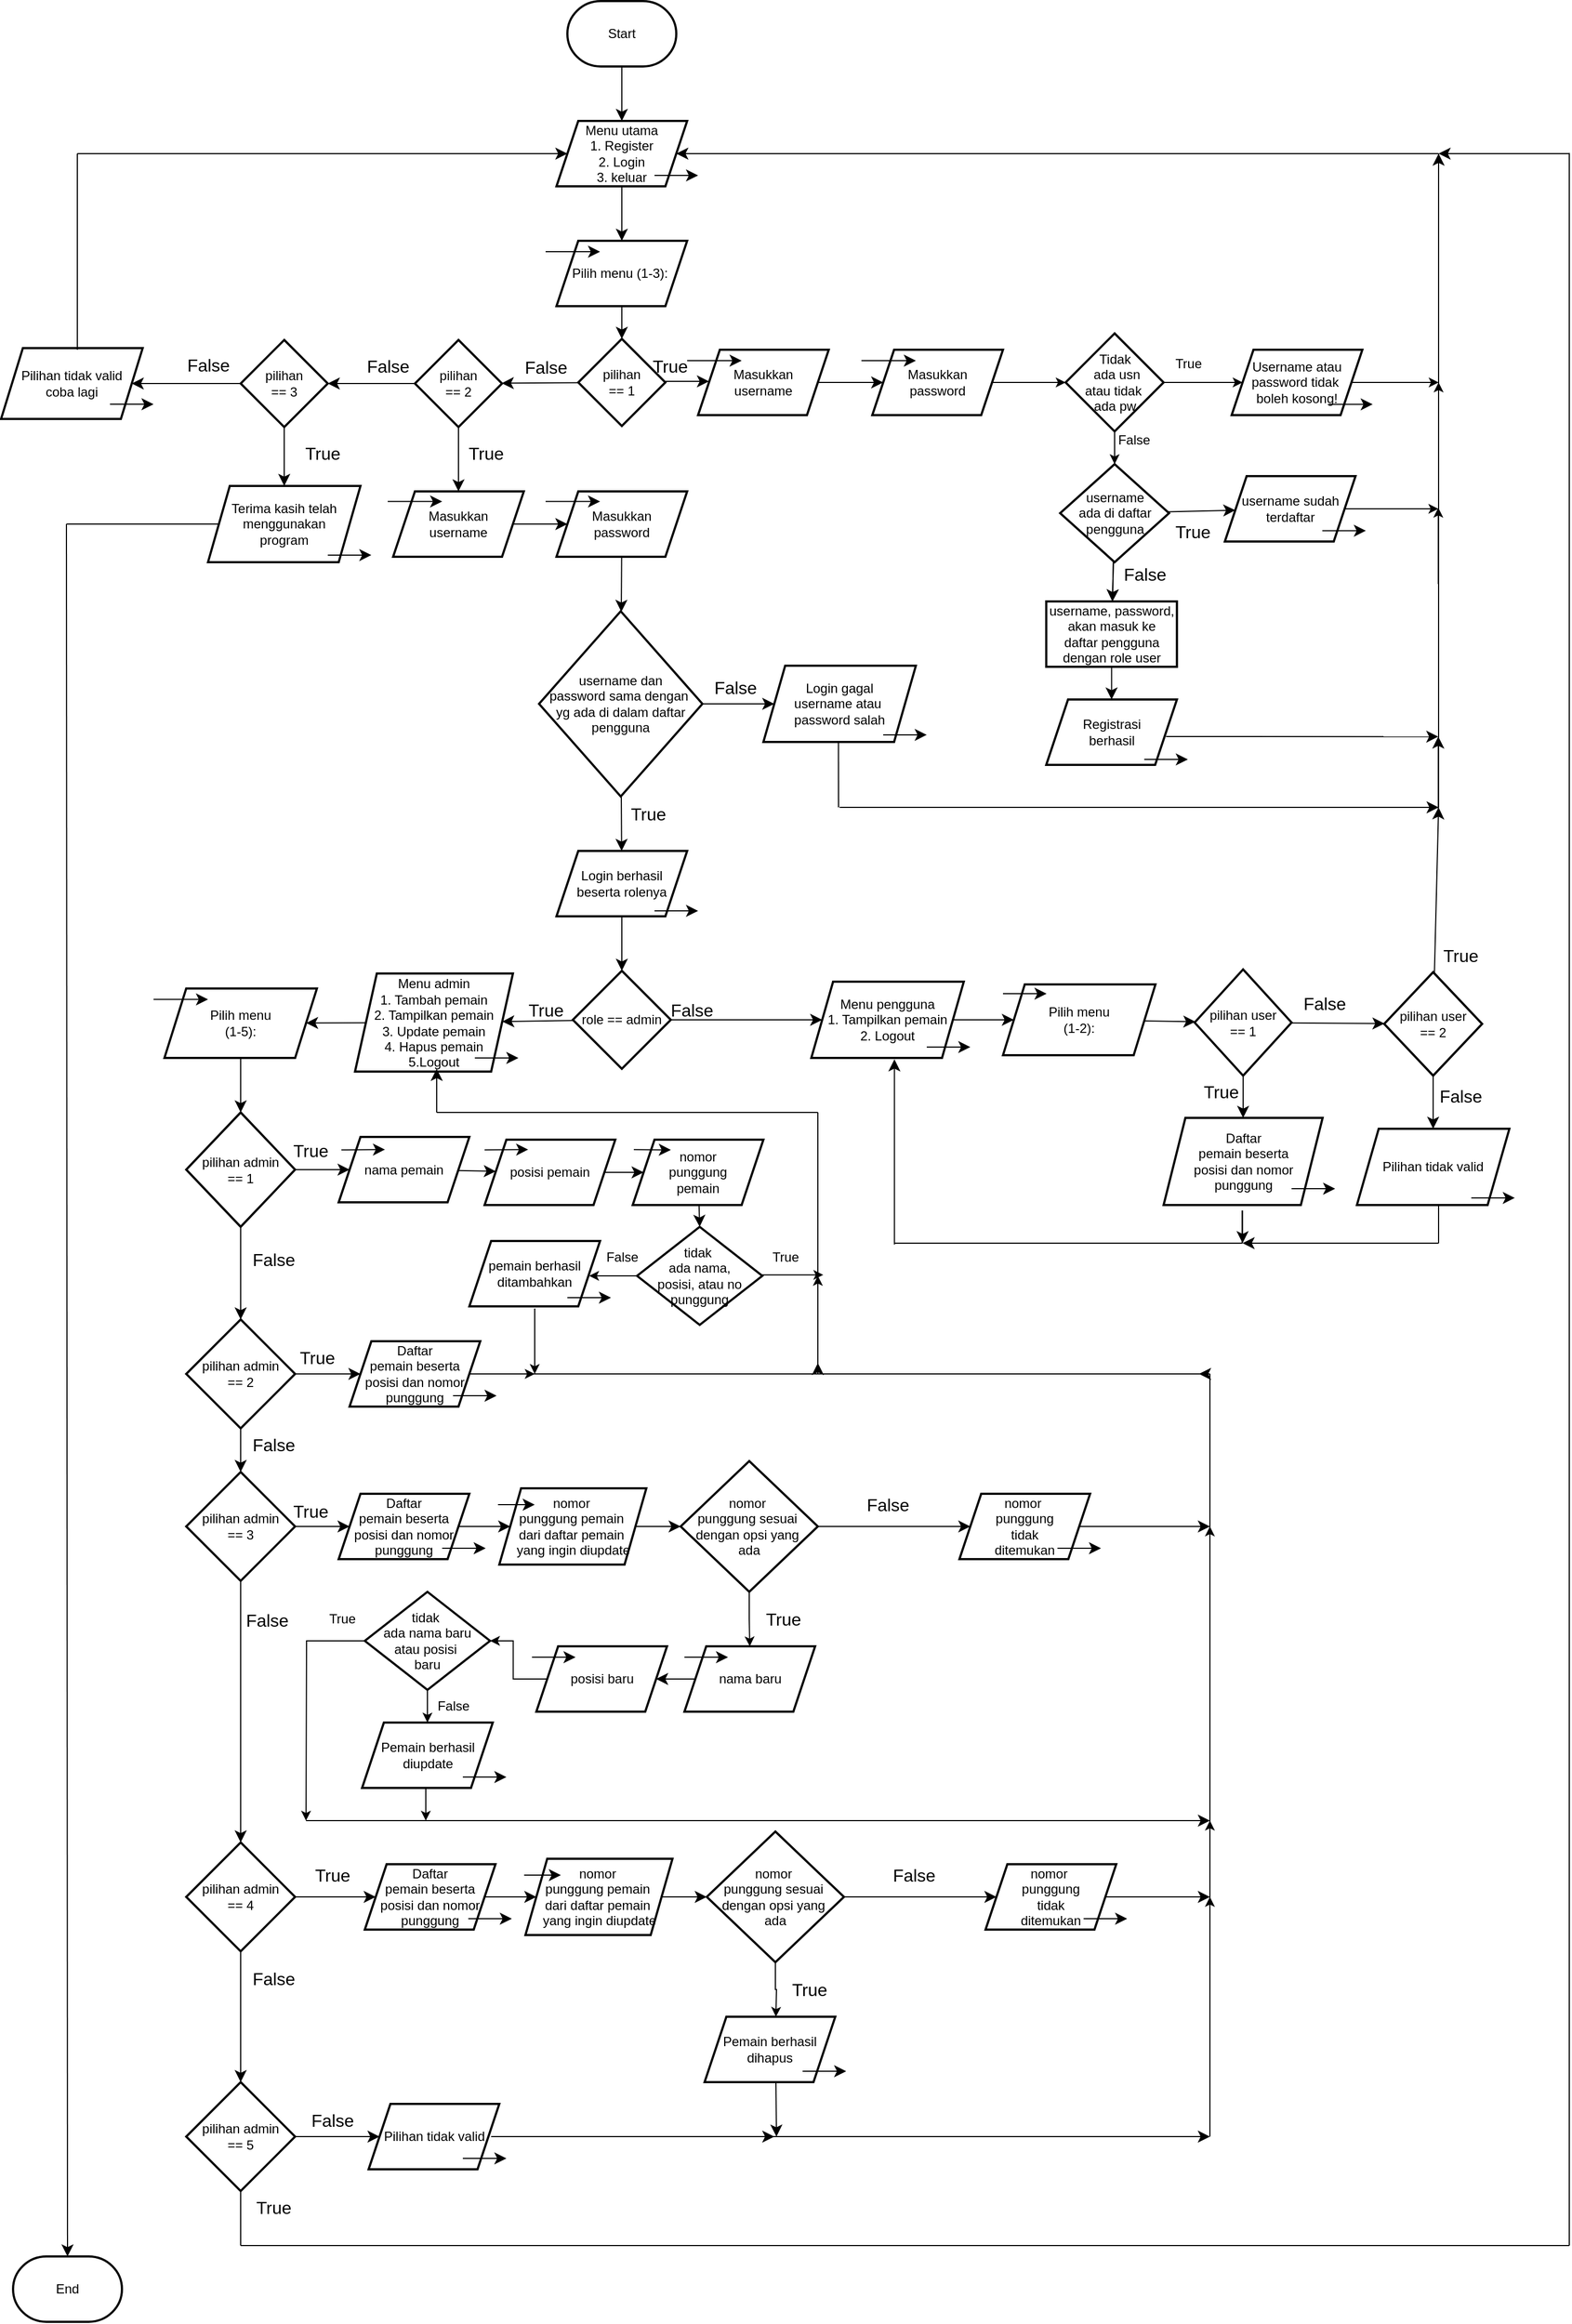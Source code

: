 <mxfile version="24.7.17">
  <diagram name="Page-1" id="MBab6_zTOveaseLpX-W1">
    <mxGraphModel dx="3415" dy="1138" grid="1" gridSize="10" guides="1" tooltips="1" connect="1" arrows="1" fold="1" page="1" pageScale="1" pageWidth="850" pageHeight="1100" background="none" math="0" shadow="0">
      <root>
        <mxCell id="0" />
        <mxCell id="1" parent="0" />
        <mxCell id="WtSMKF77AdU1jD58VCQP-2" value="" style="edgeStyle=none;curved=1;rounded=0;orthogonalLoop=1;jettySize=auto;html=1;fontSize=12;startSize=8;endSize=8;" parent="1" source="8Y-29Jd5Yy1vmLtRVxgS-1" target="WtSMKF77AdU1jD58VCQP-1" edge="1">
          <mxGeometry relative="1" as="geometry" />
        </mxCell>
        <mxCell id="8Y-29Jd5Yy1vmLtRVxgS-1" value="Start" style="strokeWidth=2;html=1;shape=mxgraph.flowchart.terminator;whiteSpace=wrap;" parent="1" vertex="1">
          <mxGeometry x="360" y="60" width="100" height="60" as="geometry" />
        </mxCell>
        <mxCell id="WtSMKF77AdU1jD58VCQP-4" value="" style="edgeStyle=none;curved=1;rounded=0;orthogonalLoop=1;jettySize=auto;html=1;fontSize=12;startSize=8;endSize=8;" parent="1" source="WtSMKF77AdU1jD58VCQP-1" target="WtSMKF77AdU1jD58VCQP-3" edge="1">
          <mxGeometry relative="1" as="geometry" />
        </mxCell>
        <mxCell id="WtSMKF77AdU1jD58VCQP-1" value="Menu utama&lt;div&gt;1. Register&lt;/div&gt;&lt;div&gt;2. Login&lt;/div&gt;&lt;div&gt;3. keluar&lt;/div&gt;" style="shape=parallelogram;perimeter=parallelogramPerimeter;whiteSpace=wrap;html=1;fixedSize=1;strokeWidth=2;" parent="1" vertex="1">
          <mxGeometry x="350" y="170" width="120" height="60" as="geometry" />
        </mxCell>
        <mxCell id="WtSMKF77AdU1jD58VCQP-8" value="" style="edgeStyle=none;curved=1;rounded=0;orthogonalLoop=1;jettySize=auto;html=1;fontSize=12;startSize=8;endSize=8;" parent="1" source="WtSMKF77AdU1jD58VCQP-3" target="WtSMKF77AdU1jD58VCQP-7" edge="1">
          <mxGeometry relative="1" as="geometry" />
        </mxCell>
        <mxCell id="WtSMKF77AdU1jD58VCQP-3" value="Pilih menu (1-3):&amp;nbsp;" style="shape=parallelogram;perimeter=parallelogramPerimeter;whiteSpace=wrap;html=1;fixedSize=1;strokeWidth=2;" parent="1" vertex="1">
          <mxGeometry x="350" y="280" width="120" height="60" as="geometry" />
        </mxCell>
        <mxCell id="WtSMKF77AdU1jD58VCQP-5" value="" style="endArrow=classic;html=1;rounded=0;fontSize=12;startSize=8;endSize=8;curved=1;" parent="1" edge="1">
          <mxGeometry width="50" height="50" relative="1" as="geometry">
            <mxPoint x="440" y="220" as="sourcePoint" />
            <mxPoint x="480" y="220" as="targetPoint" />
          </mxGeometry>
        </mxCell>
        <mxCell id="WtSMKF77AdU1jD58VCQP-6" value="" style="endArrow=classic;html=1;rounded=0;fontSize=12;startSize=8;endSize=8;curved=1;" parent="1" edge="1">
          <mxGeometry width="50" height="50" relative="1" as="geometry">
            <mxPoint x="340" y="290" as="sourcePoint" />
            <mxPoint x="390" y="290" as="targetPoint" />
          </mxGeometry>
        </mxCell>
        <mxCell id="WtSMKF77AdU1jD58VCQP-11" value="" style="edgeStyle=none;curved=1;rounded=0;orthogonalLoop=1;jettySize=auto;html=1;fontSize=12;startSize=8;endSize=8;" parent="1" edge="1">
          <mxGeometry relative="1" as="geometry">
            <mxPoint x="450" y="409" as="sourcePoint" />
            <mxPoint x="490" y="409" as="targetPoint" />
          </mxGeometry>
        </mxCell>
        <mxCell id="WtSMKF77AdU1jD58VCQP-47" value="" style="edgeStyle=none;curved=1;rounded=0;orthogonalLoop=1;jettySize=auto;html=1;fontSize=12;startSize=8;endSize=8;" parent="1" source="WtSMKF77AdU1jD58VCQP-7" target="WtSMKF77AdU1jD58VCQP-46" edge="1">
          <mxGeometry relative="1" as="geometry" />
        </mxCell>
        <mxCell id="WtSMKF77AdU1jD58VCQP-7" value="pilihan&lt;div&gt;== 1&lt;/div&gt;" style="rhombus;whiteSpace=wrap;html=1;strokeWidth=2;" parent="1" vertex="1">
          <mxGeometry x="370" y="370" width="80" height="80" as="geometry" />
        </mxCell>
        <mxCell id="WtSMKF77AdU1jD58VCQP-14" value="" style="edgeStyle=none;curved=1;rounded=0;orthogonalLoop=1;jettySize=auto;html=1;fontSize=12;startSize=8;endSize=8;" parent="1" source="WtSMKF77AdU1jD58VCQP-9" target="WtSMKF77AdU1jD58VCQP-12" edge="1">
          <mxGeometry relative="1" as="geometry" />
        </mxCell>
        <mxCell id="WtSMKF77AdU1jD58VCQP-9" value="Masukkan&lt;div&gt;username&lt;/div&gt;" style="shape=parallelogram;perimeter=parallelogramPerimeter;whiteSpace=wrap;html=1;fixedSize=1;strokeWidth=2;" parent="1" vertex="1">
          <mxGeometry x="480" y="380" width="120" height="60" as="geometry" />
        </mxCell>
        <mxCell id="WtSMKF77AdU1jD58VCQP-10" value="" style="endArrow=classic;html=1;rounded=0;fontSize=12;startSize=8;endSize=8;curved=1;" parent="1" edge="1">
          <mxGeometry width="50" height="50" relative="1" as="geometry">
            <mxPoint x="470" y="390" as="sourcePoint" />
            <mxPoint x="520" y="390" as="targetPoint" />
          </mxGeometry>
        </mxCell>
        <mxCell id="TIODSoYuEL8nGmXSA1nI-14" value="" style="edgeStyle=orthogonalEdgeStyle;rounded=0;orthogonalLoop=1;jettySize=auto;html=1;entryX=0;entryY=0.5;entryDx=0;entryDy=0;entryPerimeter=0;" parent="1" source="WtSMKF77AdU1jD58VCQP-12" target="9WOXPXRrSFay8Ji48zqh-1" edge="1">
          <mxGeometry relative="1" as="geometry">
            <mxPoint x="810.0" y="410" as="targetPoint" />
          </mxGeometry>
        </mxCell>
        <mxCell id="WtSMKF77AdU1jD58VCQP-12" value="Masukkan&lt;div&gt;password&lt;/div&gt;" style="shape=parallelogram;perimeter=parallelogramPerimeter;whiteSpace=wrap;html=1;fixedSize=1;strokeWidth=2;" parent="1" vertex="1">
          <mxGeometry x="640" y="380" width="120" height="60" as="geometry" />
        </mxCell>
        <mxCell id="WtSMKF77AdU1jD58VCQP-13" value="" style="endArrow=classic;html=1;rounded=0;fontSize=12;startSize=8;endSize=8;curved=1;" parent="1" edge="1">
          <mxGeometry width="50" height="50" relative="1" as="geometry">
            <mxPoint x="630" y="390" as="sourcePoint" />
            <mxPoint x="680" y="390" as="targetPoint" />
          </mxGeometry>
        </mxCell>
        <mxCell id="WtSMKF77AdU1jD58VCQP-44" value="True" style="text;html=1;align=center;verticalAlign=middle;resizable=0;points=[];autosize=1;strokeColor=none;fillColor=none;fontSize=16;" parent="1" vertex="1">
          <mxGeometry x="424" y="380" width="60" height="30" as="geometry" />
        </mxCell>
        <mxCell id="WtSMKF77AdU1jD58VCQP-51" value="" style="edgeStyle=none;curved=1;rounded=0;orthogonalLoop=1;jettySize=auto;html=1;fontSize=12;startSize=8;endSize=8;" parent="1" source="WtSMKF77AdU1jD58VCQP-46" target="WtSMKF77AdU1jD58VCQP-49" edge="1">
          <mxGeometry relative="1" as="geometry" />
        </mxCell>
        <mxCell id="WtSMKF77AdU1jD58VCQP-72" value="" style="edgeStyle=none;curved=1;rounded=0;orthogonalLoop=1;jettySize=auto;html=1;fontSize=12;startSize=8;endSize=8;" parent="1" source="WtSMKF77AdU1jD58VCQP-46" target="WtSMKF77AdU1jD58VCQP-71" edge="1">
          <mxGeometry relative="1" as="geometry" />
        </mxCell>
        <mxCell id="WtSMKF77AdU1jD58VCQP-46" value="pilihan&lt;div&gt;== 2&lt;/div&gt;" style="rhombus;whiteSpace=wrap;html=1;strokeWidth=2;" parent="1" vertex="1">
          <mxGeometry x="220" y="371" width="80" height="80" as="geometry" />
        </mxCell>
        <mxCell id="WtSMKF77AdU1jD58VCQP-48" value="False" style="text;html=1;align=center;verticalAlign=middle;resizable=0;points=[];autosize=1;strokeColor=none;fillColor=none;fontSize=16;" parent="1" vertex="1">
          <mxGeometry x="310" y="381" width="60" height="30" as="geometry" />
        </mxCell>
        <mxCell id="WtSMKF77AdU1jD58VCQP-94" value="" style="edgeStyle=none;curved=1;rounded=0;orthogonalLoop=1;jettySize=auto;html=1;fontSize=12;startSize=8;endSize=8;" parent="1" source="WtSMKF77AdU1jD58VCQP-49" target="WtSMKF77AdU1jD58VCQP-92" edge="1">
          <mxGeometry relative="1" as="geometry" />
        </mxCell>
        <mxCell id="WtSMKF77AdU1jD58VCQP-49" value="Masukkan&lt;div&gt;username&lt;/div&gt;" style="shape=parallelogram;perimeter=parallelogramPerimeter;whiteSpace=wrap;html=1;fixedSize=1;strokeWidth=2;" parent="1" vertex="1">
          <mxGeometry x="200" y="510" width="120" height="60" as="geometry" />
        </mxCell>
        <mxCell id="WtSMKF77AdU1jD58VCQP-50" value="" style="endArrow=classic;html=1;rounded=0;fontSize=12;startSize=8;endSize=8;curved=1;" parent="1" edge="1">
          <mxGeometry width="50" height="50" relative="1" as="geometry">
            <mxPoint x="195" y="519.29" as="sourcePoint" />
            <mxPoint x="245" y="519.29" as="targetPoint" />
          </mxGeometry>
        </mxCell>
        <mxCell id="WtSMKF77AdU1jD58VCQP-70" value="True" style="text;html=1;align=center;verticalAlign=middle;resizable=0;points=[];autosize=1;strokeColor=none;fillColor=none;fontSize=16;" parent="1" vertex="1">
          <mxGeometry x="255" y="460" width="60" height="30" as="geometry" />
        </mxCell>
        <mxCell id="WtSMKF77AdU1jD58VCQP-76" value="" style="edgeStyle=none;curved=1;rounded=0;orthogonalLoop=1;jettySize=auto;html=1;fontSize=12;startSize=8;endSize=8;" parent="1" source="WtSMKF77AdU1jD58VCQP-71" target="WtSMKF77AdU1jD58VCQP-74" edge="1">
          <mxGeometry relative="1" as="geometry" />
        </mxCell>
        <mxCell id="WtSMKF77AdU1jD58VCQP-82" value="" style="edgeStyle=none;curved=1;rounded=0;orthogonalLoop=1;jettySize=auto;html=1;fontSize=12;startSize=8;endSize=8;" parent="1" source="WtSMKF77AdU1jD58VCQP-71" target="WtSMKF77AdU1jD58VCQP-80" edge="1">
          <mxGeometry relative="1" as="geometry" />
        </mxCell>
        <mxCell id="WtSMKF77AdU1jD58VCQP-71" value="pilihan&lt;div&gt;== 3&lt;/div&gt;" style="rhombus;whiteSpace=wrap;html=1;strokeWidth=2;" parent="1" vertex="1">
          <mxGeometry x="60" y="371" width="80" height="80" as="geometry" />
        </mxCell>
        <mxCell id="WtSMKF77AdU1jD58VCQP-73" value="False" style="text;html=1;align=center;verticalAlign=middle;resizable=0;points=[];autosize=1;strokeColor=none;fillColor=none;fontSize=16;" parent="1" vertex="1">
          <mxGeometry x="165" y="380" width="60" height="30" as="geometry" />
        </mxCell>
        <mxCell id="WtSMKF77AdU1jD58VCQP-74" value="Terima kasih telah&lt;div&gt;menggunakan&lt;/div&gt;&lt;div&gt;program&lt;/div&gt;" style="shape=parallelogram;perimeter=parallelogramPerimeter;whiteSpace=wrap;html=1;fixedSize=1;strokeWidth=2;" parent="1" vertex="1">
          <mxGeometry x="30" y="505" width="140" height="70" as="geometry" />
        </mxCell>
        <mxCell id="WtSMKF77AdU1jD58VCQP-75" value="" style="endArrow=classic;html=1;rounded=0;fontSize=12;startSize=8;endSize=8;curved=1;" parent="1" edge="1">
          <mxGeometry width="50" height="50" relative="1" as="geometry">
            <mxPoint x="140" y="568.46" as="sourcePoint" />
            <mxPoint x="180" y="568.46" as="targetPoint" />
          </mxGeometry>
        </mxCell>
        <mxCell id="WtSMKF77AdU1jD58VCQP-77" value="True" style="text;html=1;align=center;verticalAlign=middle;resizable=0;points=[];autosize=1;strokeColor=none;fillColor=none;fontSize=16;" parent="1" vertex="1">
          <mxGeometry x="105" y="460" width="60" height="30" as="geometry" />
        </mxCell>
        <mxCell id="WtSMKF77AdU1jD58VCQP-80" value="Pilihan tidak valid&lt;div&gt;coba lagi&lt;/div&gt;" style="shape=parallelogram;perimeter=parallelogramPerimeter;whiteSpace=wrap;html=1;fixedSize=1;strokeWidth=2;" parent="1" vertex="1">
          <mxGeometry x="-160" y="378.5" width="130" height="65" as="geometry" />
        </mxCell>
        <mxCell id="WtSMKF77AdU1jD58VCQP-81" value="" style="endArrow=classic;html=1;rounded=0;fontSize=12;startSize=8;endSize=8;curved=1;" parent="1" edge="1">
          <mxGeometry width="50" height="50" relative="1" as="geometry">
            <mxPoint x="-60" y="430" as="sourcePoint" />
            <mxPoint x="-20" y="430" as="targetPoint" />
          </mxGeometry>
        </mxCell>
        <mxCell id="WtSMKF77AdU1jD58VCQP-84" value="False" style="text;html=1;align=center;verticalAlign=middle;resizable=0;points=[];autosize=1;strokeColor=none;fillColor=none;fontSize=16;" parent="1" vertex="1">
          <mxGeometry y="378.5" width="60" height="30" as="geometry" />
        </mxCell>
        <mxCell id="WtSMKF77AdU1jD58VCQP-96" value="" style="edgeStyle=none;curved=1;rounded=0;orthogonalLoop=1;jettySize=auto;html=1;fontSize=12;startSize=8;endSize=8;" parent="1" source="WtSMKF77AdU1jD58VCQP-92" target="WtSMKF77AdU1jD58VCQP-95" edge="1">
          <mxGeometry relative="1" as="geometry" />
        </mxCell>
        <mxCell id="WtSMKF77AdU1jD58VCQP-92" value="Masukkan&lt;div&gt;password&lt;/div&gt;" style="shape=parallelogram;perimeter=parallelogramPerimeter;whiteSpace=wrap;html=1;fixedSize=1;strokeWidth=2;" parent="1" vertex="1">
          <mxGeometry x="350" y="510" width="120" height="60" as="geometry" />
        </mxCell>
        <mxCell id="WtSMKF77AdU1jD58VCQP-93" value="" style="endArrow=classic;html=1;rounded=0;fontSize=12;startSize=8;endSize=8;curved=1;" parent="1" edge="1">
          <mxGeometry width="50" height="50" relative="1" as="geometry">
            <mxPoint x="340" y="519.29" as="sourcePoint" />
            <mxPoint x="390" y="519.29" as="targetPoint" />
          </mxGeometry>
        </mxCell>
        <mxCell id="WtSMKF77AdU1jD58VCQP-100" value="" style="edgeStyle=none;curved=1;rounded=0;orthogonalLoop=1;jettySize=auto;html=1;fontSize=12;startSize=8;endSize=8;" parent="1" source="WtSMKF77AdU1jD58VCQP-95" target="WtSMKF77AdU1jD58VCQP-98" edge="1">
          <mxGeometry relative="1" as="geometry" />
        </mxCell>
        <mxCell id="WtSMKF77AdU1jD58VCQP-160" value="" style="edgeStyle=none;curved=1;rounded=0;orthogonalLoop=1;jettySize=auto;html=1;fontSize=12;startSize=8;endSize=8;" parent="1" source="WtSMKF77AdU1jD58VCQP-95" target="WtSMKF77AdU1jD58VCQP-158" edge="1">
          <mxGeometry relative="1" as="geometry" />
        </mxCell>
        <mxCell id="WtSMKF77AdU1jD58VCQP-95" value="username dan&lt;div&gt;password sama dengan&amp;nbsp;&lt;/div&gt;&lt;div&gt;yg&amp;nbsp;&lt;span style=&quot;background-color: initial;&quot;&gt;ada di dalam daftar pengguna&lt;/span&gt;&lt;/div&gt;" style="rhombus;whiteSpace=wrap;html=1;strokeWidth=2;" parent="1" vertex="1">
          <mxGeometry x="334" y="620" width="150" height="170" as="geometry" />
        </mxCell>
        <mxCell id="WtSMKF77AdU1jD58VCQP-98" value="Login gagal&lt;div&gt;username atau&amp;nbsp;&lt;/div&gt;&lt;div&gt;password salah&lt;/div&gt;" style="shape=parallelogram;perimeter=parallelogramPerimeter;whiteSpace=wrap;html=1;fixedSize=1;strokeWidth=2;" parent="1" vertex="1">
          <mxGeometry x="540" y="670" width="140" height="70" as="geometry" />
        </mxCell>
        <mxCell id="WtSMKF77AdU1jD58VCQP-99" value="" style="endArrow=classic;html=1;rounded=0;fontSize=12;startSize=8;endSize=8;curved=1;" parent="1" edge="1">
          <mxGeometry width="50" height="50" relative="1" as="geometry">
            <mxPoint x="650" y="733.46" as="sourcePoint" />
            <mxPoint x="690" y="733.46" as="targetPoint" />
          </mxGeometry>
        </mxCell>
        <mxCell id="WtSMKF77AdU1jD58VCQP-101" value="False" style="text;html=1;align=center;verticalAlign=middle;resizable=0;points=[];autosize=1;strokeColor=none;fillColor=none;fontSize=16;" parent="1" vertex="1">
          <mxGeometry x="484" y="675" width="60" height="30" as="geometry" />
        </mxCell>
        <mxCell id="WtSMKF77AdU1jD58VCQP-150" value="" style="endArrow=classic;html=1;rounded=0;fontSize=12;startSize=8;endSize=8;curved=1;entryX=1;entryY=0.5;entryDx=0;entryDy=0;" parent="1" target="WtSMKF77AdU1jD58VCQP-1" edge="1">
          <mxGeometry width="50" height="50" relative="1" as="geometry">
            <mxPoint x="1160" y="200" as="sourcePoint" />
            <mxPoint x="1200" y="160" as="targetPoint" />
          </mxGeometry>
        </mxCell>
        <mxCell id="WtSMKF77AdU1jD58VCQP-151" value="" style="endArrow=none;html=1;rounded=0;fontSize=12;startSize=8;endSize=8;curved=1;" parent="1" edge="1">
          <mxGeometry width="50" height="50" relative="1" as="geometry">
            <mxPoint x="1160" y="800" as="sourcePoint" />
            <mxPoint x="1160" y="200" as="targetPoint" />
          </mxGeometry>
        </mxCell>
        <mxCell id="WtSMKF77AdU1jD58VCQP-152" value="" style="endArrow=none;html=1;rounded=0;fontSize=12;startSize=8;endSize=8;curved=1;" parent="1" edge="1">
          <mxGeometry width="50" height="50" relative="1" as="geometry">
            <mxPoint x="610" y="800" as="sourcePoint" />
            <mxPoint x="1160" y="800" as="targetPoint" />
          </mxGeometry>
        </mxCell>
        <mxCell id="WtSMKF77AdU1jD58VCQP-153" value="" style="endArrow=none;html=1;rounded=0;fontSize=12;startSize=8;endSize=8;curved=1;" parent="1" edge="1">
          <mxGeometry width="50" height="50" relative="1" as="geometry">
            <mxPoint x="609" y="800" as="sourcePoint" />
            <mxPoint x="608.89" y="740" as="targetPoint" />
          </mxGeometry>
        </mxCell>
        <mxCell id="WtSMKF77AdU1jD58VCQP-163" value="" style="edgeStyle=none;curved=1;rounded=0;orthogonalLoop=1;jettySize=auto;html=1;fontSize=12;startSize=8;endSize=8;" parent="1" source="WtSMKF77AdU1jD58VCQP-158" target="WtSMKF77AdU1jD58VCQP-162" edge="1">
          <mxGeometry relative="1" as="geometry" />
        </mxCell>
        <mxCell id="WtSMKF77AdU1jD58VCQP-158" value="Login berhasil&lt;div&gt;beserta rolenya&lt;/div&gt;" style="shape=parallelogram;perimeter=parallelogramPerimeter;whiteSpace=wrap;html=1;fixedSize=1;strokeWidth=2;" parent="1" vertex="1">
          <mxGeometry x="350" y="840" width="120" height="60" as="geometry" />
        </mxCell>
        <mxCell id="WtSMKF77AdU1jD58VCQP-159" value="" style="endArrow=classic;html=1;rounded=0;fontSize=12;startSize=8;endSize=8;curved=1;" parent="1" edge="1">
          <mxGeometry width="50" height="50" relative="1" as="geometry">
            <mxPoint x="440" y="895" as="sourcePoint" />
            <mxPoint x="480" y="895" as="targetPoint" />
          </mxGeometry>
        </mxCell>
        <mxCell id="WtSMKF77AdU1jD58VCQP-161" value="True" style="text;html=1;align=center;verticalAlign=middle;resizable=0;points=[];autosize=1;strokeColor=none;fillColor=none;fontSize=16;" parent="1" vertex="1">
          <mxGeometry x="404" y="791" width="60" height="30" as="geometry" />
        </mxCell>
        <mxCell id="WtSMKF77AdU1jD58VCQP-166" value="" style="edgeStyle=none;curved=1;rounded=0;orthogonalLoop=1;jettySize=auto;html=1;fontSize=12;startSize=8;endSize=8;" parent="1" source="WtSMKF77AdU1jD58VCQP-162" target="WtSMKF77AdU1jD58VCQP-164" edge="1">
          <mxGeometry relative="1" as="geometry" />
        </mxCell>
        <mxCell id="WtSMKF77AdU1jD58VCQP-203" value="" style="edgeStyle=none;curved=1;rounded=0;orthogonalLoop=1;jettySize=auto;html=1;fontSize=12;startSize=8;endSize=8;" parent="1" source="WtSMKF77AdU1jD58VCQP-162" target="WtSMKF77AdU1jD58VCQP-201" edge="1">
          <mxGeometry relative="1" as="geometry" />
        </mxCell>
        <mxCell id="WtSMKF77AdU1jD58VCQP-162" value="role == admin" style="rhombus;whiteSpace=wrap;html=1;strokeWidth=2;" parent="1" vertex="1">
          <mxGeometry x="365" y="950" width="90" height="90" as="geometry" />
        </mxCell>
        <mxCell id="WtSMKF77AdU1jD58VCQP-172" value="" style="edgeStyle=none;curved=1;rounded=0;orthogonalLoop=1;jettySize=auto;html=1;fontSize=12;startSize=8;endSize=8;" parent="1" source="WtSMKF77AdU1jD58VCQP-164" target="WtSMKF77AdU1jD58VCQP-170" edge="1">
          <mxGeometry relative="1" as="geometry" />
        </mxCell>
        <mxCell id="WtSMKF77AdU1jD58VCQP-164" value="Menu pengguna&lt;div&gt;1. Tampilkan pemain&lt;/div&gt;&lt;div&gt;2. Logout&lt;/div&gt;" style="shape=parallelogram;perimeter=parallelogramPerimeter;whiteSpace=wrap;html=1;fixedSize=1;strokeWidth=2;" parent="1" vertex="1">
          <mxGeometry x="584" y="960" width="140" height="70" as="geometry" />
        </mxCell>
        <mxCell id="WtSMKF77AdU1jD58VCQP-165" value="" style="endArrow=classic;html=1;rounded=0;fontSize=12;startSize=8;endSize=8;curved=1;" parent="1" edge="1">
          <mxGeometry width="50" height="50" relative="1" as="geometry">
            <mxPoint x="690" y="1020.0" as="sourcePoint" />
            <mxPoint x="730" y="1020.0" as="targetPoint" />
          </mxGeometry>
        </mxCell>
        <mxCell id="WtSMKF77AdU1jD58VCQP-167" value="False" style="text;html=1;align=center;verticalAlign=middle;resizable=0;points=[];autosize=1;strokeColor=none;fillColor=none;fontSize=16;" parent="1" vertex="1">
          <mxGeometry x="444" y="971" width="60" height="30" as="geometry" />
        </mxCell>
        <mxCell id="WtSMKF77AdU1jD58VCQP-174" value="" style="edgeStyle=none;curved=1;rounded=0;orthogonalLoop=1;jettySize=auto;html=1;fontSize=12;startSize=8;endSize=8;" parent="1" source="WtSMKF77AdU1jD58VCQP-170" target="WtSMKF77AdU1jD58VCQP-173" edge="1">
          <mxGeometry relative="1" as="geometry" />
        </mxCell>
        <mxCell id="WtSMKF77AdU1jD58VCQP-170" value="Pilih menu&lt;div&gt;(1-2):&lt;/div&gt;" style="shape=parallelogram;perimeter=parallelogramPerimeter;whiteSpace=wrap;html=1;fixedSize=1;strokeWidth=2;" parent="1" vertex="1">
          <mxGeometry x="760" y="962.5" width="140" height="65" as="geometry" />
        </mxCell>
        <mxCell id="WtSMKF77AdU1jD58VCQP-171" value="" style="endArrow=classic;html=1;rounded=0;fontSize=12;startSize=8;endSize=8;curved=1;" parent="1" edge="1">
          <mxGeometry width="50" height="50" relative="1" as="geometry">
            <mxPoint x="760" y="971" as="sourcePoint" />
            <mxPoint x="800" y="971" as="targetPoint" />
          </mxGeometry>
        </mxCell>
        <mxCell id="WtSMKF77AdU1jD58VCQP-177" value="" style="edgeStyle=none;curved=1;rounded=0;orthogonalLoop=1;jettySize=auto;html=1;fontSize=12;startSize=8;endSize=8;" parent="1" source="WtSMKF77AdU1jD58VCQP-173" target="WtSMKF77AdU1jD58VCQP-175" edge="1">
          <mxGeometry relative="1" as="geometry" />
        </mxCell>
        <mxCell id="WtSMKF77AdU1jD58VCQP-183" value="" style="edgeStyle=none;curved=1;rounded=0;orthogonalLoop=1;jettySize=auto;html=1;fontSize=12;startSize=8;endSize=8;" parent="1" source="WtSMKF77AdU1jD58VCQP-173" target="WtSMKF77AdU1jD58VCQP-182" edge="1">
          <mxGeometry relative="1" as="geometry" />
        </mxCell>
        <mxCell id="WtSMKF77AdU1jD58VCQP-173" value="pilihan user&lt;div&gt;== 1&lt;/div&gt;" style="rhombus;whiteSpace=wrap;html=1;strokeWidth=2;" parent="1" vertex="1">
          <mxGeometry x="936" y="948.75" width="89" height="97.5" as="geometry" />
        </mxCell>
        <mxCell id="WtSMKF77AdU1jD58VCQP-175" value="Daftar&lt;div&gt;pemain beserta&lt;/div&gt;&lt;div&gt;posisi dan nomor punggung&lt;/div&gt;" style="shape=parallelogram;perimeter=parallelogramPerimeter;whiteSpace=wrap;html=1;fixedSize=1;strokeWidth=2;" parent="1" vertex="1">
          <mxGeometry x="907.5" y="1085" width="146" height="80" as="geometry" />
        </mxCell>
        <mxCell id="WtSMKF77AdU1jD58VCQP-176" value="" style="endArrow=classic;html=1;rounded=0;fontSize=12;startSize=8;endSize=8;curved=1;" parent="1" edge="1">
          <mxGeometry width="50" height="50" relative="1" as="geometry">
            <mxPoint x="1025" y="1150" as="sourcePoint" />
            <mxPoint x="1065" y="1150" as="targetPoint" />
          </mxGeometry>
        </mxCell>
        <mxCell id="WtSMKF77AdU1jD58VCQP-178" value="True" style="text;html=1;align=center;verticalAlign=middle;resizable=0;points=[];autosize=1;strokeColor=none;fillColor=none;fontSize=16;" parent="1" vertex="1">
          <mxGeometry x="930" y="1046.25" width="60" height="30" as="geometry" />
        </mxCell>
        <mxCell id="WtSMKF77AdU1jD58VCQP-179" value="" style="endArrow=none;html=1;rounded=0;fontSize=12;startSize=8;endSize=8;curved=1;" parent="1" edge="1">
          <mxGeometry width="50" height="50" relative="1" as="geometry">
            <mxPoint x="979.59" y="1200" as="sourcePoint" />
            <mxPoint x="979.59" y="1170" as="targetPoint" />
          </mxGeometry>
        </mxCell>
        <mxCell id="WtSMKF77AdU1jD58VCQP-180" value="" style="endArrow=none;html=1;rounded=0;fontSize=12;startSize=8;endSize=8;curved=1;" parent="1" edge="1">
          <mxGeometry width="50" height="50" relative="1" as="geometry">
            <mxPoint x="660" y="1200" as="sourcePoint" />
            <mxPoint x="980" y="1200" as="targetPoint" />
          </mxGeometry>
        </mxCell>
        <mxCell id="WtSMKF77AdU1jD58VCQP-187" value="" style="edgeStyle=none;curved=1;rounded=0;orthogonalLoop=1;jettySize=auto;html=1;fontSize=12;startSize=8;endSize=8;" parent="1" source="WtSMKF77AdU1jD58VCQP-182" edge="1">
          <mxGeometry relative="1" as="geometry">
            <mxPoint x="1160" y="800" as="targetPoint" />
          </mxGeometry>
        </mxCell>
        <mxCell id="WtSMKF77AdU1jD58VCQP-191" value="" style="edgeStyle=none;curved=1;rounded=0;orthogonalLoop=1;jettySize=auto;html=1;fontSize=12;startSize=8;endSize=8;" parent="1" source="WtSMKF77AdU1jD58VCQP-182" target="WtSMKF77AdU1jD58VCQP-189" edge="1">
          <mxGeometry relative="1" as="geometry" />
        </mxCell>
        <mxCell id="WtSMKF77AdU1jD58VCQP-182" value="pilihan user&lt;div&gt;== 2&lt;/div&gt;" style="rhombus;whiteSpace=wrap;html=1;strokeWidth=2;" parent="1" vertex="1">
          <mxGeometry x="1110" y="951.25" width="90" height="95" as="geometry" />
        </mxCell>
        <mxCell id="WtSMKF77AdU1jD58VCQP-184" value="False" style="text;html=1;align=center;verticalAlign=middle;resizable=0;points=[];autosize=1;strokeColor=none;fillColor=none;fontSize=16;" parent="1" vertex="1">
          <mxGeometry x="1025" y="965" width="60" height="30" as="geometry" />
        </mxCell>
        <mxCell id="WtSMKF77AdU1jD58VCQP-188" value="True" style="text;html=1;align=center;verticalAlign=middle;resizable=0;points=[];autosize=1;strokeColor=none;fillColor=none;fontSize=16;" parent="1" vertex="1">
          <mxGeometry x="1150" y="921.25" width="60" height="30" as="geometry" />
        </mxCell>
        <mxCell id="WtSMKF77AdU1jD58VCQP-189" value="Pilihan tidak valid" style="shape=parallelogram;perimeter=parallelogramPerimeter;whiteSpace=wrap;html=1;fixedSize=1;strokeWidth=2;" parent="1" vertex="1">
          <mxGeometry x="1085" y="1095" width="140" height="70" as="geometry" />
        </mxCell>
        <mxCell id="WtSMKF77AdU1jD58VCQP-190" value="" style="endArrow=classic;html=1;rounded=0;fontSize=12;startSize=8;endSize=8;curved=1;" parent="1" edge="1">
          <mxGeometry width="50" height="50" relative="1" as="geometry">
            <mxPoint x="1190" y="1158.46" as="sourcePoint" />
            <mxPoint x="1230" y="1158.46" as="targetPoint" />
          </mxGeometry>
        </mxCell>
        <mxCell id="WtSMKF77AdU1jD58VCQP-192" value="False" style="text;html=1;align=center;verticalAlign=middle;resizable=0;points=[];autosize=1;strokeColor=none;fillColor=none;fontSize=16;" parent="1" vertex="1">
          <mxGeometry x="1150" y="1050" width="60" height="30" as="geometry" />
        </mxCell>
        <mxCell id="WtSMKF77AdU1jD58VCQP-193" value="" style="endArrow=none;html=1;rounded=0;fontSize=12;startSize=8;endSize=8;curved=1;" parent="1" edge="1">
          <mxGeometry width="50" height="50" relative="1" as="geometry">
            <mxPoint x="1160" y="1200" as="sourcePoint" />
            <mxPoint x="1160" y="1165" as="targetPoint" />
          </mxGeometry>
        </mxCell>
        <mxCell id="WtSMKF77AdU1jD58VCQP-194" value="" style="endArrow=classic;html=1;rounded=0;fontSize=12;startSize=8;endSize=8;curved=1;" parent="1" edge="1">
          <mxGeometry width="50" height="50" relative="1" as="geometry">
            <mxPoint x="1160" y="1200" as="sourcePoint" />
            <mxPoint x="980" y="1200" as="targetPoint" />
          </mxGeometry>
        </mxCell>
        <mxCell id="WtSMKF77AdU1jD58VCQP-199" value="" style="endArrow=none;html=1;rounded=0;fontSize=12;startSize=8;endSize=8;curved=1;" parent="1" edge="1">
          <mxGeometry width="50" height="50" relative="1" as="geometry">
            <mxPoint x="-90" y="380" as="sourcePoint" />
            <mxPoint x="-90" y="200" as="targetPoint" />
          </mxGeometry>
        </mxCell>
        <mxCell id="WtSMKF77AdU1jD58VCQP-200" value="" style="endArrow=classic;html=1;rounded=0;fontSize=12;startSize=8;endSize=8;curved=1;entryX=0;entryY=0.5;entryDx=0;entryDy=0;" parent="1" target="WtSMKF77AdU1jD58VCQP-1" edge="1">
          <mxGeometry width="50" height="50" relative="1" as="geometry">
            <mxPoint x="-90" y="200" as="sourcePoint" />
            <mxPoint x="-40" y="150" as="targetPoint" />
          </mxGeometry>
        </mxCell>
        <mxCell id="WtSMKF77AdU1jD58VCQP-214" value="" style="edgeStyle=none;curved=1;rounded=0;orthogonalLoop=1;jettySize=auto;html=1;fontSize=12;startSize=8;endSize=8;" parent="1" source="WtSMKF77AdU1jD58VCQP-201" target="WtSMKF77AdU1jD58VCQP-212" edge="1">
          <mxGeometry relative="1" as="geometry" />
        </mxCell>
        <mxCell id="WtSMKF77AdU1jD58VCQP-201" value="Menu admin&lt;div&gt;1. Tambah pemain&lt;/div&gt;&lt;div&gt;2. Tampilkan pemain&lt;/div&gt;&lt;div&gt;3. Update pemain&lt;/div&gt;&lt;div&gt;4. Hapus pemain&lt;/div&gt;&lt;div&gt;5.Logout&lt;/div&gt;" style="shape=parallelogram;perimeter=parallelogramPerimeter;whiteSpace=wrap;html=1;fixedSize=1;strokeWidth=2;" parent="1" vertex="1">
          <mxGeometry x="165" y="952.5" width="145" height="90" as="geometry" />
        </mxCell>
        <mxCell id="WtSMKF77AdU1jD58VCQP-202" value="" style="endArrow=classic;html=1;rounded=0;fontSize=12;startSize=8;endSize=8;curved=1;" parent="1" edge="1">
          <mxGeometry width="50" height="50" relative="1" as="geometry">
            <mxPoint x="275" y="1030" as="sourcePoint" />
            <mxPoint x="315" y="1030" as="targetPoint" />
          </mxGeometry>
        </mxCell>
        <mxCell id="WtSMKF77AdU1jD58VCQP-204" value="True" style="text;html=1;align=center;verticalAlign=middle;resizable=0;points=[];autosize=1;strokeColor=none;fillColor=none;fontSize=16;" parent="1" vertex="1">
          <mxGeometry x="310" y="971" width="60" height="30" as="geometry" />
        </mxCell>
        <mxCell id="WtSMKF77AdU1jD58VCQP-216" value="" style="edgeStyle=none;curved=1;rounded=0;orthogonalLoop=1;jettySize=auto;html=1;fontSize=12;startSize=8;endSize=8;" parent="1" source="WtSMKF77AdU1jD58VCQP-212" target="WtSMKF77AdU1jD58VCQP-215" edge="1">
          <mxGeometry relative="1" as="geometry" />
        </mxCell>
        <mxCell id="WtSMKF77AdU1jD58VCQP-212" value="Pilih menu&lt;div&gt;(1-5):&lt;/div&gt;" style="shape=parallelogram;perimeter=parallelogramPerimeter;whiteSpace=wrap;html=1;fixedSize=1;strokeWidth=2;" parent="1" vertex="1">
          <mxGeometry x="-10" y="966.25" width="140" height="63.75" as="geometry" />
        </mxCell>
        <mxCell id="WtSMKF77AdU1jD58VCQP-213" value="" style="endArrow=classic;html=1;rounded=0;fontSize=12;startSize=8;endSize=8;curved=1;" parent="1" edge="1">
          <mxGeometry width="50" height="50" relative="1" as="geometry">
            <mxPoint x="-20" y="976.25" as="sourcePoint" />
            <mxPoint x="30" y="976.25" as="targetPoint" />
          </mxGeometry>
        </mxCell>
        <mxCell id="WtSMKF77AdU1jD58VCQP-223" value="" style="edgeStyle=none;curved=1;rounded=0;orthogonalLoop=1;jettySize=auto;html=1;fontSize=12;startSize=8;endSize=8;" parent="1" source="WtSMKF77AdU1jD58VCQP-215" target="WtSMKF77AdU1jD58VCQP-221" edge="1">
          <mxGeometry relative="1" as="geometry" />
        </mxCell>
        <mxCell id="WtSMKF77AdU1jD58VCQP-241" value="" style="edgeStyle=none;curved=1;rounded=0;orthogonalLoop=1;jettySize=auto;html=1;fontSize=12;startSize=8;endSize=8;" parent="1" source="WtSMKF77AdU1jD58VCQP-215" target="WtSMKF77AdU1jD58VCQP-240" edge="1">
          <mxGeometry relative="1" as="geometry" />
        </mxCell>
        <mxCell id="WtSMKF77AdU1jD58VCQP-215" value="pilihan admin&lt;div&gt;== 1&lt;/div&gt;" style="rhombus;whiteSpace=wrap;html=1;strokeWidth=2;" parent="1" vertex="1">
          <mxGeometry x="10" y="1080" width="100" height="105" as="geometry" />
        </mxCell>
        <mxCell id="WtSMKF77AdU1jD58VCQP-226" value="" style="edgeStyle=none;curved=1;rounded=0;orthogonalLoop=1;jettySize=auto;html=1;fontSize=12;startSize=8;endSize=8;" parent="1" source="WtSMKF77AdU1jD58VCQP-221" target="WtSMKF77AdU1jD58VCQP-224" edge="1">
          <mxGeometry relative="1" as="geometry" />
        </mxCell>
        <mxCell id="WtSMKF77AdU1jD58VCQP-221" value="nama pemain" style="shape=parallelogram;perimeter=parallelogramPerimeter;whiteSpace=wrap;html=1;fixedSize=1;strokeWidth=2;" parent="1" vertex="1">
          <mxGeometry x="150" y="1102.5" width="120" height="60" as="geometry" />
        </mxCell>
        <mxCell id="WtSMKF77AdU1jD58VCQP-222" value="" style="endArrow=classic;html=1;rounded=0;fontSize=12;startSize=8;endSize=8;curved=1;" parent="1" edge="1">
          <mxGeometry width="50" height="50" relative="1" as="geometry">
            <mxPoint x="152.5" y="1114.38" as="sourcePoint" />
            <mxPoint x="192.5" y="1114.09" as="targetPoint" />
            <Array as="points">
              <mxPoint x="172.5" y="1114.09" />
            </Array>
          </mxGeometry>
        </mxCell>
        <mxCell id="WtSMKF77AdU1jD58VCQP-231" value="" style="edgeStyle=none;curved=1;rounded=0;orthogonalLoop=1;jettySize=auto;html=1;fontSize=12;startSize=8;endSize=8;" parent="1" source="WtSMKF77AdU1jD58VCQP-224" target="WtSMKF77AdU1jD58VCQP-228" edge="1">
          <mxGeometry relative="1" as="geometry" />
        </mxCell>
        <mxCell id="WtSMKF77AdU1jD58VCQP-224" value="posisi pemain" style="shape=parallelogram;perimeter=parallelogramPerimeter;whiteSpace=wrap;html=1;fixedSize=1;strokeWidth=2;" parent="1" vertex="1">
          <mxGeometry x="284" y="1105" width="120" height="60" as="geometry" />
        </mxCell>
        <mxCell id="WtSMKF77AdU1jD58VCQP-225" value="" style="endArrow=classic;html=1;rounded=0;fontSize=12;startSize=8;endSize=8;curved=1;" parent="1" edge="1">
          <mxGeometry width="50" height="50" relative="1" as="geometry">
            <mxPoint x="284" y="1114.38" as="sourcePoint" />
            <mxPoint x="324" y="1114.09" as="targetPoint" />
          </mxGeometry>
        </mxCell>
        <mxCell id="WtSMKF77AdU1jD58VCQP-227" value="True" style="text;html=1;align=center;verticalAlign=middle;resizable=0;points=[];autosize=1;strokeColor=none;fillColor=none;fontSize=16;" parent="1" vertex="1">
          <mxGeometry x="94" y="1100" width="60" height="30" as="geometry" />
        </mxCell>
        <mxCell id="WtSMKF77AdU1jD58VCQP-233" value="" style="edgeStyle=none;curved=1;rounded=0;orthogonalLoop=1;jettySize=auto;html=1;fontSize=12;startSize=8;endSize=8;entryX=0.5;entryY=0;entryDx=0;entryDy=0;entryPerimeter=0;" parent="1" source="WtSMKF77AdU1jD58VCQP-228" target="9WOXPXRrSFay8Ji48zqh-27" edge="1">
          <mxGeometry relative="1" as="geometry">
            <mxPoint x="480" y="1200" as="targetPoint" />
          </mxGeometry>
        </mxCell>
        <mxCell id="WtSMKF77AdU1jD58VCQP-228" value="nomor&lt;div&gt;punggung&lt;/div&gt;&lt;div&gt;pemain&lt;/div&gt;" style="shape=parallelogram;perimeter=parallelogramPerimeter;whiteSpace=wrap;html=1;fixedSize=1;strokeWidth=2;" parent="1" vertex="1">
          <mxGeometry x="420" y="1105" width="120" height="60" as="geometry" />
        </mxCell>
        <mxCell id="WtSMKF77AdU1jD58VCQP-229" value="" style="endArrow=classic;html=1;rounded=0;fontSize=12;startSize=8;endSize=8;curved=1;" parent="1" edge="1">
          <mxGeometry width="50" height="50" relative="1" as="geometry">
            <mxPoint x="421" y="1114.09" as="sourcePoint" />
            <mxPoint x="455" y="1114.38" as="targetPoint" />
          </mxGeometry>
        </mxCell>
        <mxCell id="WtSMKF77AdU1jD58VCQP-230" value="" style="endArrow=classic;html=1;rounded=0;fontSize=12;startSize=8;endSize=8;curved=1;" parent="1" edge="1">
          <mxGeometry width="50" height="50" relative="1" as="geometry">
            <mxPoint x="660.33" y="1201.25" as="sourcePoint" />
            <mxPoint x="660.33" y="1031.25" as="targetPoint" />
            <Array as="points">
              <mxPoint x="660" y="1120" />
            </Array>
          </mxGeometry>
        </mxCell>
        <mxCell id="WtSMKF77AdU1jD58VCQP-244" value="" style="edgeStyle=none;curved=1;rounded=0;orthogonalLoop=1;jettySize=auto;html=1;fontSize=12;startSize=8;endSize=8;" parent="1" source="WtSMKF77AdU1jD58VCQP-240" target="WtSMKF77AdU1jD58VCQP-242" edge="1">
          <mxGeometry relative="1" as="geometry" />
        </mxCell>
        <mxCell id="WtSMKF77AdU1jD58VCQP-247" value="" style="edgeStyle=none;curved=1;rounded=0;orthogonalLoop=1;jettySize=auto;html=1;fontSize=12;startSize=8;endSize=8;" parent="1" source="WtSMKF77AdU1jD58VCQP-240" target="WtSMKF77AdU1jD58VCQP-246" edge="1">
          <mxGeometry relative="1" as="geometry" />
        </mxCell>
        <mxCell id="WtSMKF77AdU1jD58VCQP-240" value="pilihan admin&lt;div&gt;== 2&lt;/div&gt;" style="rhombus;whiteSpace=wrap;html=1;strokeWidth=2;" parent="1" vertex="1">
          <mxGeometry x="10" y="1270" width="100" height="100" as="geometry" />
        </mxCell>
        <mxCell id="WtSMKF77AdU1jD58VCQP-242" value="Daftar&lt;div&gt;pemain beserta&lt;/div&gt;&lt;div&gt;posisi dan nomor punggung&lt;/div&gt;" style="shape=parallelogram;perimeter=parallelogramPerimeter;whiteSpace=wrap;html=1;fixedSize=1;strokeWidth=2;" parent="1" vertex="1">
          <mxGeometry x="160" y="1290" width="120" height="60" as="geometry" />
        </mxCell>
        <mxCell id="WtSMKF77AdU1jD58VCQP-243" value="" style="endArrow=classic;html=1;rounded=0;fontSize=12;startSize=8;endSize=8;curved=1;" parent="1" edge="1">
          <mxGeometry width="50" height="50" relative="1" as="geometry">
            <mxPoint x="255" y="1340" as="sourcePoint" />
            <mxPoint x="295" y="1340" as="targetPoint" />
          </mxGeometry>
        </mxCell>
        <mxCell id="WtSMKF77AdU1jD58VCQP-245" value="True" style="text;html=1;align=center;verticalAlign=middle;resizable=0;points=[];autosize=1;strokeColor=none;fillColor=none;fontSize=16;" parent="1" vertex="1">
          <mxGeometry x="100" y="1290" width="60" height="30" as="geometry" />
        </mxCell>
        <mxCell id="WtSMKF77AdU1jD58VCQP-252" value="" style="edgeStyle=none;curved=1;rounded=0;orthogonalLoop=1;jettySize=auto;html=1;fontSize=12;startSize=8;endSize=8;" parent="1" source="WtSMKF77AdU1jD58VCQP-246" target="WtSMKF77AdU1jD58VCQP-250" edge="1">
          <mxGeometry relative="1" as="geometry" />
        </mxCell>
        <mxCell id="WtSMKF77AdU1jD58VCQP-307" value="" style="edgeStyle=none;curved=1;rounded=0;orthogonalLoop=1;jettySize=auto;html=1;fontSize=12;startSize=8;endSize=8;" parent="1" source="WtSMKF77AdU1jD58VCQP-246" target="WtSMKF77AdU1jD58VCQP-306" edge="1">
          <mxGeometry relative="1" as="geometry" />
        </mxCell>
        <mxCell id="WtSMKF77AdU1jD58VCQP-246" value="pilihan admin&lt;div&gt;== 3&lt;/div&gt;" style="rhombus;whiteSpace=wrap;html=1;strokeWidth=2;" parent="1" vertex="1">
          <mxGeometry x="10" y="1410" width="100" height="100" as="geometry" />
        </mxCell>
        <mxCell id="WtSMKF77AdU1jD58VCQP-248" value="False" style="text;html=1;align=center;verticalAlign=middle;resizable=0;points=[];autosize=1;strokeColor=none;fillColor=none;fontSize=16;" parent="1" vertex="1">
          <mxGeometry x="60" y="1370" width="60" height="30" as="geometry" />
        </mxCell>
        <mxCell id="WtSMKF77AdU1jD58VCQP-249" value="False" style="text;html=1;align=center;verticalAlign=middle;resizable=0;points=[];autosize=1;strokeColor=none;fillColor=none;fontSize=16;" parent="1" vertex="1">
          <mxGeometry x="60" y="1200" width="60" height="30" as="geometry" />
        </mxCell>
        <mxCell id="WtSMKF77AdU1jD58VCQP-255" value="" style="edgeStyle=none;curved=1;rounded=0;orthogonalLoop=1;jettySize=auto;html=1;fontSize=12;startSize=8;endSize=8;" parent="1" source="WtSMKF77AdU1jD58VCQP-250" target="WtSMKF77AdU1jD58VCQP-253" edge="1">
          <mxGeometry relative="1" as="geometry" />
        </mxCell>
        <mxCell id="WtSMKF77AdU1jD58VCQP-250" value="Daftar&lt;div&gt;pemain beserta&lt;/div&gt;&lt;div&gt;posisi dan nomor punggung&lt;/div&gt;" style="shape=parallelogram;perimeter=parallelogramPerimeter;whiteSpace=wrap;html=1;fixedSize=1;strokeWidth=2;" parent="1" vertex="1">
          <mxGeometry x="150" y="1430" width="120" height="60" as="geometry" />
        </mxCell>
        <mxCell id="WtSMKF77AdU1jD58VCQP-251" value="" style="endArrow=classic;html=1;rounded=0;fontSize=12;startSize=8;endSize=8;curved=1;" parent="1" edge="1">
          <mxGeometry width="50" height="50" relative="1" as="geometry">
            <mxPoint x="245" y="1480" as="sourcePoint" />
            <mxPoint x="285" y="1480" as="targetPoint" />
          </mxGeometry>
        </mxCell>
        <mxCell id="WtSMKF77AdU1jD58VCQP-264" value="" style="edgeStyle=none;curved=1;rounded=0;orthogonalLoop=1;jettySize=auto;html=1;fontSize=12;startSize=8;endSize=8;entryX=0;entryY=0.5;entryDx=0;entryDy=0;" parent="1" source="WtSMKF77AdU1jD58VCQP-253" target="WtSMKF77AdU1jD58VCQP-267" edge="1">
          <mxGeometry relative="1" as="geometry">
            <mxPoint x="450" y="1460" as="targetPoint" />
          </mxGeometry>
        </mxCell>
        <mxCell id="WtSMKF77AdU1jD58VCQP-253" value="nomor&amp;nbsp;&lt;div&gt;punggung&lt;span style=&quot;background-color: initial;&quot;&gt;&amp;nbsp;pemain&amp;nbsp;&lt;/span&gt;&lt;div&gt;&lt;span style=&quot;background-color: initial;&quot;&gt;dari&amp;nbsp;&lt;/span&gt;&lt;span style=&quot;background-color: initial;&quot;&gt;daftar&amp;nbsp;&lt;/span&gt;&lt;span style=&quot;background-color: initial;&quot;&gt;pemain&amp;nbsp;&lt;/span&gt;&lt;/div&gt;&lt;div&gt;&lt;span style=&quot;background-color: initial;&quot;&gt;yang&amp;nbsp;&lt;/span&gt;&lt;span style=&quot;background-color: initial;&quot;&gt;ingin&amp;nbsp;&lt;/span&gt;&lt;span style=&quot;background-color: initial;&quot;&gt;diupdate&lt;/span&gt;&lt;/div&gt;&lt;/div&gt;" style="shape=parallelogram;perimeter=parallelogramPerimeter;whiteSpace=wrap;html=1;fixedSize=1;strokeWidth=2;" parent="1" vertex="1">
          <mxGeometry x="297.5" y="1425" width="135" height="70" as="geometry" />
        </mxCell>
        <mxCell id="WtSMKF77AdU1jD58VCQP-254" value="" style="endArrow=classic;html=1;rounded=0;fontSize=12;startSize=8;endSize=8;curved=1;" parent="1" edge="1">
          <mxGeometry width="50" height="50" relative="1" as="geometry">
            <mxPoint x="310" y="1440" as="sourcePoint" />
            <mxPoint x="330" y="1440" as="targetPoint" />
            <Array as="points">
              <mxPoint x="290" y="1440" />
              <mxPoint x="310" y="1440" />
            </Array>
          </mxGeometry>
        </mxCell>
        <mxCell id="WtSMKF77AdU1jD58VCQP-266" value="" style="edgeStyle=none;curved=1;rounded=0;orthogonalLoop=1;jettySize=auto;html=1;fontSize=12;startSize=8;endSize=8;" parent="1" source="WtSMKF77AdU1jD58VCQP-267" target="WtSMKF77AdU1jD58VCQP-268" edge="1">
          <mxGeometry relative="1" as="geometry" />
        </mxCell>
        <mxCell id="TIODSoYuEL8nGmXSA1nI-19" value="" style="edgeStyle=orthogonalEdgeStyle;rounded=0;orthogonalLoop=1;jettySize=auto;html=1;" parent="1" source="WtSMKF77AdU1jD58VCQP-267" target="WtSMKF77AdU1jD58VCQP-293" edge="1">
          <mxGeometry relative="1" as="geometry" />
        </mxCell>
        <mxCell id="WtSMKF77AdU1jD58VCQP-267" value="nomor&amp;nbsp;&lt;div&gt;punggung&amp;nbsp;&lt;span style=&quot;background-color: initial;&quot;&gt;sesuai&amp;nbsp;&lt;/span&gt;&lt;div&gt;dengan&amp;nbsp;&lt;span style=&quot;background-color: initial;&quot;&gt;opsi yang&amp;nbsp;&lt;/span&gt;&lt;/div&gt;&lt;div&gt;ada&lt;/div&gt;&lt;/div&gt;" style="rhombus;whiteSpace=wrap;html=1;strokeWidth=2;" parent="1" vertex="1">
          <mxGeometry x="464" y="1400" width="126" height="120" as="geometry" />
        </mxCell>
        <mxCell id="WtSMKF77AdU1jD58VCQP-268" value="nomor&amp;nbsp;&lt;div&gt;punggung&lt;div&gt;tidak&lt;div&gt;ditemukan&lt;/div&gt;&lt;/div&gt;&lt;/div&gt;" style="shape=parallelogram;perimeter=parallelogramPerimeter;whiteSpace=wrap;html=1;fixedSize=1;strokeWidth=2;" parent="1" vertex="1">
          <mxGeometry x="720" y="1430" width="120" height="60" as="geometry" />
        </mxCell>
        <mxCell id="WtSMKF77AdU1jD58VCQP-269" value="" style="endArrow=classic;html=1;rounded=0;fontSize=12;startSize=8;endSize=8;curved=1;" parent="1" edge="1">
          <mxGeometry width="50" height="50" relative="1" as="geometry">
            <mxPoint x="810" y="1480" as="sourcePoint" />
            <mxPoint x="850" y="1480" as="targetPoint" />
          </mxGeometry>
        </mxCell>
        <mxCell id="WtSMKF77AdU1jD58VCQP-282" value="False" style="text;html=1;align=center;verticalAlign=middle;resizable=0;points=[];autosize=1;strokeColor=none;fillColor=none;fontSize=16;" parent="1" vertex="1">
          <mxGeometry x="624" y="1425" width="60" height="30" as="geometry" />
        </mxCell>
        <mxCell id="WtSMKF77AdU1jD58VCQP-298" value="" style="edgeStyle=none;curved=1;rounded=0;orthogonalLoop=1;jettySize=auto;html=1;fontSize=12;startSize=8;endSize=8;" parent="1" source="WtSMKF77AdU1jD58VCQP-293" target="WtSMKF77AdU1jD58VCQP-297" edge="1">
          <mxGeometry relative="1" as="geometry" />
        </mxCell>
        <mxCell id="WtSMKF77AdU1jD58VCQP-293" value="nama baru" style="shape=parallelogram;perimeter=parallelogramPerimeter;whiteSpace=wrap;html=1;fixedSize=1;strokeWidth=2;" parent="1" vertex="1">
          <mxGeometry x="467.5" y="1570" width="120" height="60" as="geometry" />
        </mxCell>
        <mxCell id="WtSMKF77AdU1jD58VCQP-296" value="True" style="text;html=1;align=center;verticalAlign=middle;resizable=0;points=[];autosize=1;strokeColor=none;fillColor=none;fontSize=16;" parent="1" vertex="1">
          <mxGeometry x="527.5" y="1530" width="60" height="30" as="geometry" />
        </mxCell>
        <mxCell id="9WOXPXRrSFay8Ji48zqh-62" value="" style="edgeStyle=orthogonalEdgeStyle;rounded=0;orthogonalLoop=1;jettySize=auto;html=1;" edge="1" parent="1" source="WtSMKF77AdU1jD58VCQP-297" target="9WOXPXRrSFay8Ji48zqh-61">
          <mxGeometry relative="1" as="geometry" />
        </mxCell>
        <mxCell id="WtSMKF77AdU1jD58VCQP-297" value="posisi baru" style="shape=parallelogram;perimeter=parallelogramPerimeter;whiteSpace=wrap;html=1;fixedSize=1;strokeWidth=2;" parent="1" vertex="1">
          <mxGeometry x="331.5" y="1570" width="120" height="60" as="geometry" />
        </mxCell>
        <mxCell id="WtSMKF77AdU1jD58VCQP-301" value="" style="endArrow=classic;html=1;rounded=0;fontSize=12;startSize=8;endSize=8;curved=1;" parent="1" edge="1">
          <mxGeometry width="50" height="50" relative="1" as="geometry">
            <mxPoint x="327.5" y="1580" as="sourcePoint" />
            <mxPoint x="367.5" y="1580" as="targetPoint" />
            <Array as="points" />
          </mxGeometry>
        </mxCell>
        <mxCell id="WtSMKF77AdU1jD58VCQP-341" value="" style="edgeStyle=none;curved=1;rounded=0;orthogonalLoop=1;jettySize=auto;html=1;fontSize=12;startSize=8;endSize=8;entryX=0;entryY=0.5;entryDx=0;entryDy=0;" parent="1" source="WtSMKF77AdU1jD58VCQP-306" target="TIODSoYuEL8nGmXSA1nI-23" edge="1">
          <mxGeometry relative="1" as="geometry">
            <mxPoint x="170" y="1800.0" as="targetPoint" />
          </mxGeometry>
        </mxCell>
        <mxCell id="WtSMKF77AdU1jD58VCQP-343" value="" style="edgeStyle=none;curved=1;rounded=0;orthogonalLoop=1;jettySize=auto;html=1;fontSize=12;startSize=8;endSize=8;" parent="1" source="WtSMKF77AdU1jD58VCQP-306" target="WtSMKF77AdU1jD58VCQP-342" edge="1">
          <mxGeometry relative="1" as="geometry" />
        </mxCell>
        <mxCell id="WtSMKF77AdU1jD58VCQP-306" value="pilihan admin&lt;div&gt;== 4&lt;/div&gt;" style="rhombus;whiteSpace=wrap;html=1;strokeWidth=2;" parent="1" vertex="1">
          <mxGeometry x="10" y="1750" width="100" height="100" as="geometry" />
        </mxCell>
        <mxCell id="WtSMKF77AdU1jD58VCQP-375" value="" style="edgeStyle=none;curved=1;rounded=0;orthogonalLoop=1;jettySize=auto;html=1;fontSize=12;startSize=8;endSize=8;" parent="1" source="WtSMKF77AdU1jD58VCQP-342" target="WtSMKF77AdU1jD58VCQP-373" edge="1">
          <mxGeometry relative="1" as="geometry" />
        </mxCell>
        <mxCell id="WtSMKF77AdU1jD58VCQP-342" value="pilihan admin&lt;div&gt;== 5&lt;/div&gt;" style="rhombus;whiteSpace=wrap;html=1;strokeWidth=2;" parent="1" vertex="1">
          <mxGeometry x="10" y="1970" width="100" height="100" as="geometry" />
        </mxCell>
        <mxCell id="WtSMKF77AdU1jD58VCQP-344" value="True" style="text;html=1;align=center;verticalAlign=middle;resizable=0;points=[];autosize=1;strokeColor=none;fillColor=none;fontSize=16;" parent="1" vertex="1">
          <mxGeometry x="94" y="1431" width="60" height="30" as="geometry" />
        </mxCell>
        <mxCell id="WtSMKF77AdU1jD58VCQP-345" value="False" style="text;html=1;align=center;verticalAlign=middle;resizable=0;points=[];autosize=1;strokeColor=none;fillColor=none;fontSize=16;" parent="1" vertex="1">
          <mxGeometry x="54" y="1531" width="60" height="30" as="geometry" />
        </mxCell>
        <mxCell id="WtSMKF77AdU1jD58VCQP-346" value="True" style="text;html=1;align=center;verticalAlign=middle;resizable=0;points=[];autosize=1;strokeColor=none;fillColor=none;fontSize=16;" parent="1" vertex="1">
          <mxGeometry x="114" y="1765" width="60" height="30" as="geometry" />
        </mxCell>
        <mxCell id="WtSMKF77AdU1jD58VCQP-347" value="False" style="text;html=1;align=center;verticalAlign=middle;resizable=0;points=[];autosize=1;strokeColor=none;fillColor=none;fontSize=16;" parent="1" vertex="1">
          <mxGeometry x="60" y="1860" width="60" height="30" as="geometry" />
        </mxCell>
        <mxCell id="WtSMKF77AdU1jD58VCQP-349" value="" style="endArrow=none;html=1;rounded=0;fontSize=12;startSize=8;endSize=8;curved=1;" parent="1" edge="1">
          <mxGeometry width="50" height="50" relative="1" as="geometry">
            <mxPoint x="1280" y="2120" as="sourcePoint" />
            <mxPoint x="1280" y="199.333" as="targetPoint" />
          </mxGeometry>
        </mxCell>
        <mxCell id="WtSMKF77AdU1jD58VCQP-350" value="" style="endArrow=classic;html=1;rounded=0;fontSize=12;startSize=8;endSize=8;curved=1;" parent="1" edge="1">
          <mxGeometry width="50" height="50" relative="1" as="geometry">
            <mxPoint x="1280" y="200" as="sourcePoint" />
            <mxPoint x="1160" y="200" as="targetPoint" />
          </mxGeometry>
        </mxCell>
        <mxCell id="WtSMKF77AdU1jD58VCQP-351" value="False" style="text;html=1;align=center;verticalAlign=middle;resizable=0;points=[];autosize=1;strokeColor=none;fillColor=none;fontSize=16;" parent="1" vertex="1">
          <mxGeometry x="114" y="1990" width="60" height="30" as="geometry" />
        </mxCell>
        <mxCell id="WtSMKF77AdU1jD58VCQP-355" value="True" style="text;html=1;align=center;verticalAlign=middle;resizable=0;points=[];autosize=1;strokeColor=none;fillColor=none;fontSize=16;" parent="1" vertex="1">
          <mxGeometry x="60" y="2070" width="60" height="30" as="geometry" />
        </mxCell>
        <mxCell id="WtSMKF77AdU1jD58VCQP-363" value="" style="endArrow=classic;html=1;rounded=0;fontSize=12;startSize=8;endSize=8;curved=1;" parent="1" edge="1">
          <mxGeometry width="50" height="50" relative="1" as="geometry">
            <mxPoint x="240" y="1080" as="sourcePoint" />
            <mxPoint x="240" y="1040" as="targetPoint" />
          </mxGeometry>
        </mxCell>
        <mxCell id="WtSMKF77AdU1jD58VCQP-364" value="" style="endArrow=none;html=1;rounded=0;fontSize=12;startSize=8;endSize=8;curved=1;" parent="1" edge="1">
          <mxGeometry width="50" height="50" relative="1" as="geometry">
            <mxPoint x="240" y="1080" as="sourcePoint" />
            <mxPoint x="590" y="1080" as="targetPoint" />
          </mxGeometry>
        </mxCell>
        <mxCell id="WtSMKF77AdU1jD58VCQP-365" value="" style="endArrow=none;html=1;rounded=0;fontSize=12;startSize=8;endSize=8;curved=1;" parent="1" edge="1">
          <mxGeometry width="50" height="50" relative="1" as="geometry">
            <mxPoint x="590" y="1320" as="sourcePoint" />
            <mxPoint x="590" y="1080" as="targetPoint" />
          </mxGeometry>
        </mxCell>
        <mxCell id="WtSMKF77AdU1jD58VCQP-369" value="" style="endArrow=classic;html=1;rounded=0;fontSize=12;startSize=8;endSize=8;curved=1;" parent="1" edge="1">
          <mxGeometry width="50" height="50" relative="1" as="geometry">
            <mxPoint x="590" y="1320" as="sourcePoint" />
            <mxPoint x="590" y="1310" as="targetPoint" />
          </mxGeometry>
        </mxCell>
        <mxCell id="WtSMKF77AdU1jD58VCQP-370" value="" style="endArrow=none;html=1;rounded=0;fontSize=12;startSize=8;endSize=8;curved=1;" parent="1" edge="1">
          <mxGeometry width="50" height="50" relative="1" as="geometry">
            <mxPoint x="590" y="1320" as="sourcePoint" />
            <mxPoint x="950" y="1320" as="targetPoint" />
          </mxGeometry>
        </mxCell>
        <mxCell id="WtSMKF77AdU1jD58VCQP-371" value="" style="endArrow=none;html=1;rounded=0;fontSize=12;startSize=8;endSize=8;curved=1;" parent="1" edge="1">
          <mxGeometry width="50" height="50" relative="1" as="geometry">
            <mxPoint x="950" y="2020" as="sourcePoint" />
            <mxPoint x="950" y="1320" as="targetPoint" />
          </mxGeometry>
        </mxCell>
        <mxCell id="WtSMKF77AdU1jD58VCQP-373" value="Pilihan tidak valid" style="shape=parallelogram;perimeter=parallelogramPerimeter;whiteSpace=wrap;html=1;fixedSize=1;strokeWidth=2;" parent="1" vertex="1">
          <mxGeometry x="177.5" y="1990" width="120" height="60" as="geometry" />
        </mxCell>
        <mxCell id="WtSMKF77AdU1jD58VCQP-374" value="" style="endArrow=classic;html=1;rounded=0;fontSize=12;startSize=8;endSize=8;curved=1;" parent="1" edge="1">
          <mxGeometry width="50" height="50" relative="1" as="geometry">
            <mxPoint x="264" y="2040" as="sourcePoint" />
            <mxPoint x="304" y="2040" as="targetPoint" />
          </mxGeometry>
        </mxCell>
        <mxCell id="WtSMKF77AdU1jD58VCQP-376" value="" style="endArrow=none;html=1;rounded=0;fontSize=12;startSize=8;endSize=8;curved=1;" parent="1" edge="1">
          <mxGeometry width="50" height="50" relative="1" as="geometry">
            <mxPoint x="60" y="2120" as="sourcePoint" />
            <mxPoint x="60" y="2070" as="targetPoint" />
          </mxGeometry>
        </mxCell>
        <mxCell id="WtSMKF77AdU1jD58VCQP-377" value="" style="endArrow=none;html=1;rounded=0;fontSize=12;startSize=8;endSize=8;curved=1;" parent="1" edge="1">
          <mxGeometry width="50" height="50" relative="1" as="geometry">
            <mxPoint x="60" y="2120" as="sourcePoint" />
            <mxPoint x="1280" y="2120" as="targetPoint" />
          </mxGeometry>
        </mxCell>
        <mxCell id="WtSMKF77AdU1jD58VCQP-378" value="" style="endArrow=classic;html=1;rounded=0;fontSize=12;startSize=8;endSize=8;curved=1;exitX=1;exitY=0.5;exitDx=0;exitDy=0;" parent="1" source="TIODSoYuEL8nGmXSA1nI-31" edge="1">
          <mxGeometry width="50" height="50" relative="1" as="geometry">
            <mxPoint x="890" y="1800" as="sourcePoint" />
            <mxPoint x="950" y="1800" as="targetPoint" />
          </mxGeometry>
        </mxCell>
        <mxCell id="WtSMKF77AdU1jD58VCQP-380" value="" style="endArrow=classic;html=1;rounded=0;fontSize=12;startSize=8;endSize=8;curved=1;exitX=1;exitY=0.5;exitDx=0;exitDy=0;" parent="1" source="WtSMKF77AdU1jD58VCQP-268" edge="1">
          <mxGeometry width="50" height="50" relative="1" as="geometry">
            <mxPoint x="880" y="1460" as="sourcePoint" />
            <mxPoint x="950" y="1460" as="targetPoint" />
          </mxGeometry>
        </mxCell>
        <mxCell id="WtSMKF77AdU1jD58VCQP-381" value="" style="endArrow=classic;html=1;rounded=0;fontSize=12;startSize=8;endSize=8;curved=1;" parent="1" edge="1">
          <mxGeometry width="50" height="50" relative="1" as="geometry">
            <mxPoint x="290" y="2020" as="sourcePoint" />
            <mxPoint x="950" y="2020" as="targetPoint" />
          </mxGeometry>
        </mxCell>
        <mxCell id="WtSMKF77AdU1jD58VCQP-382" value="" style="endArrow=classic;html=1;rounded=0;fontSize=12;startSize=8;endSize=8;curved=1;" parent="1" edge="1">
          <mxGeometry width="50" height="50" relative="1" as="geometry">
            <mxPoint x="950" y="1320" as="sourcePoint" />
            <mxPoint x="940" y="1320" as="targetPoint" />
          </mxGeometry>
        </mxCell>
        <mxCell id="WtSMKF77AdU1jD58VCQP-383" value="" style="endArrow=classic;html=1;rounded=0;fontSize=12;startSize=8;endSize=8;curved=1;" parent="1" edge="1">
          <mxGeometry width="50" height="50" relative="1" as="geometry">
            <mxPoint x="551.5" y="1970" as="sourcePoint" />
            <mxPoint x="552" y="2020" as="targetPoint" />
          </mxGeometry>
        </mxCell>
        <mxCell id="WtSMKF77AdU1jD58VCQP-384" value="" style="endArrow=classic;html=1;rounded=0;fontSize=12;startSize=8;endSize=8;curved=1;" parent="1" edge="1">
          <mxGeometry width="50" height="50" relative="1" as="geometry">
            <mxPoint x="430" y="2020" as="sourcePoint" />
            <mxPoint x="550" y="2020" as="targetPoint" />
          </mxGeometry>
        </mxCell>
        <mxCell id="WtSMKF77AdU1jD58VCQP-385" value="" style="endArrow=classic;html=1;rounded=0;fontSize=12;startSize=8;endSize=8;curved=1;" parent="1" edge="1">
          <mxGeometry width="50" height="50" relative="1" as="geometry">
            <mxPoint x="240" y="1730" as="sourcePoint" />
            <mxPoint x="950" y="1730" as="targetPoint" />
          </mxGeometry>
        </mxCell>
        <mxCell id="WtSMKF77AdU1jD58VCQP-386" value="" style="endArrow=classic;html=1;rounded=0;fontSize=12;startSize=8;endSize=8;curved=1;" parent="1" edge="1">
          <mxGeometry width="50" height="50" relative="1" as="geometry">
            <mxPoint x="980" y="1170" as="sourcePoint" />
            <mxPoint x="980" y="1200" as="targetPoint" />
          </mxGeometry>
        </mxCell>
        <mxCell id="WtSMKF77AdU1jD58VCQP-387" value="" style="endArrow=classic;html=1;rounded=0;fontSize=12;startSize=8;endSize=8;curved=1;" parent="1" edge="1">
          <mxGeometry width="50" height="50" relative="1" as="geometry">
            <mxPoint x="1090" y="800" as="sourcePoint" />
            <mxPoint x="1160" y="800" as="targetPoint" />
          </mxGeometry>
        </mxCell>
        <mxCell id="WtSMKF77AdU1jD58VCQP-388" value="" style="endArrow=classic;html=1;rounded=0;fontSize=12;startSize=8;endSize=8;curved=1;" parent="1" edge="1">
          <mxGeometry width="50" height="50" relative="1" as="geometry">
            <mxPoint x="1160" y="260" as="sourcePoint" />
            <mxPoint x="1160" y="200" as="targetPoint" />
          </mxGeometry>
        </mxCell>
        <mxCell id="WtSMKF77AdU1jD58VCQP-392" value="" style="endArrow=none;html=1;rounded=0;fontSize=12;startSize=8;endSize=8;curved=1;" parent="1" edge="1">
          <mxGeometry width="50" height="50" relative="1" as="geometry">
            <mxPoint x="-100" y="540" as="sourcePoint" />
            <mxPoint x="40" y="540" as="targetPoint" />
          </mxGeometry>
        </mxCell>
        <mxCell id="WtSMKF77AdU1jD58VCQP-393" value="" style="endArrow=classic;html=1;rounded=0;fontSize=12;startSize=8;endSize=8;curved=1;entryX=0.5;entryY=0;entryDx=0;entryDy=0;entryPerimeter=0;" parent="1" target="WtSMKF77AdU1jD58VCQP-394" edge="1">
          <mxGeometry width="50" height="50" relative="1" as="geometry">
            <mxPoint x="-100" y="540" as="sourcePoint" />
            <mxPoint x="-100" y="2120" as="targetPoint" />
          </mxGeometry>
        </mxCell>
        <mxCell id="WtSMKF77AdU1jD58VCQP-394" value="End" style="strokeWidth=2;html=1;shape=mxgraph.flowchart.terminator;whiteSpace=wrap;" parent="1" vertex="1">
          <mxGeometry x="-149" y="2130" width="100" height="60" as="geometry" />
        </mxCell>
        <mxCell id="TIODSoYuEL8nGmXSA1nI-20" value="" style="endArrow=classic;html=1;rounded=0;fontSize=12;startSize=8;endSize=8;curved=1;" parent="1" edge="1">
          <mxGeometry width="50" height="50" relative="1" as="geometry">
            <mxPoint x="467.5" y="1580" as="sourcePoint" />
            <mxPoint x="507.5" y="1580" as="targetPoint" />
            <Array as="points" />
          </mxGeometry>
        </mxCell>
        <mxCell id="TIODSoYuEL8nGmXSA1nI-22" value="" style="edgeStyle=none;curved=1;rounded=0;orthogonalLoop=1;jettySize=auto;html=1;fontSize=12;startSize=8;endSize=8;" parent="1" source="TIODSoYuEL8nGmXSA1nI-23" target="TIODSoYuEL8nGmXSA1nI-26" edge="1">
          <mxGeometry relative="1" as="geometry" />
        </mxCell>
        <mxCell id="TIODSoYuEL8nGmXSA1nI-23" value="Daftar&lt;div&gt;pemain beserta&lt;/div&gt;&lt;div&gt;posisi dan nomor punggung&lt;/div&gt;" style="shape=parallelogram;perimeter=parallelogramPerimeter;whiteSpace=wrap;html=1;fixedSize=1;strokeWidth=2;" parent="1" vertex="1">
          <mxGeometry x="174" y="1770" width="120" height="60" as="geometry" />
        </mxCell>
        <mxCell id="TIODSoYuEL8nGmXSA1nI-24" value="" style="endArrow=classic;html=1;rounded=0;fontSize=12;startSize=8;endSize=8;curved=1;" parent="1" edge="1">
          <mxGeometry width="50" height="50" relative="1" as="geometry">
            <mxPoint x="269" y="1820" as="sourcePoint" />
            <mxPoint x="309" y="1820" as="targetPoint" />
          </mxGeometry>
        </mxCell>
        <mxCell id="TIODSoYuEL8nGmXSA1nI-25" value="" style="edgeStyle=none;curved=1;rounded=0;orthogonalLoop=1;jettySize=auto;html=1;fontSize=12;startSize=8;endSize=8;entryX=0;entryY=0.5;entryDx=0;entryDy=0;" parent="1" source="TIODSoYuEL8nGmXSA1nI-26" target="TIODSoYuEL8nGmXSA1nI-30" edge="1">
          <mxGeometry relative="1" as="geometry">
            <mxPoint x="474" y="1800" as="targetPoint" />
          </mxGeometry>
        </mxCell>
        <mxCell id="TIODSoYuEL8nGmXSA1nI-26" value="nomor&amp;nbsp;&lt;div&gt;punggung&lt;span style=&quot;background-color: initial;&quot;&gt;&amp;nbsp;pemain&amp;nbsp;&lt;/span&gt;&lt;div&gt;&lt;span style=&quot;background-color: initial;&quot;&gt;dari&amp;nbsp;&lt;/span&gt;&lt;span style=&quot;background-color: initial;&quot;&gt;daftar&amp;nbsp;&lt;/span&gt;&lt;span style=&quot;background-color: initial;&quot;&gt;pemain&amp;nbsp;&lt;/span&gt;&lt;/div&gt;&lt;div&gt;&lt;span style=&quot;background-color: initial;&quot;&gt;yang&amp;nbsp;&lt;/span&gt;&lt;span style=&quot;background-color: initial;&quot;&gt;ingin&amp;nbsp;&lt;/span&gt;&lt;span style=&quot;background-color: initial;&quot;&gt;diupdate&lt;/span&gt;&lt;/div&gt;&lt;/div&gt;" style="shape=parallelogram;perimeter=parallelogramPerimeter;whiteSpace=wrap;html=1;fixedSize=1;strokeWidth=2;" parent="1" vertex="1">
          <mxGeometry x="321.5" y="1765" width="135" height="70" as="geometry" />
        </mxCell>
        <mxCell id="TIODSoYuEL8nGmXSA1nI-27" value="" style="endArrow=classic;html=1;rounded=0;fontSize=12;startSize=8;endSize=8;curved=1;" parent="1" edge="1">
          <mxGeometry width="50" height="50" relative="1" as="geometry">
            <mxPoint x="334" y="1780" as="sourcePoint" />
            <mxPoint x="354" y="1780" as="targetPoint" />
            <Array as="points">
              <mxPoint x="314" y="1780" />
              <mxPoint x="334" y="1780" />
            </Array>
          </mxGeometry>
        </mxCell>
        <mxCell id="TIODSoYuEL8nGmXSA1nI-28" value="" style="edgeStyle=none;curved=1;rounded=0;orthogonalLoop=1;jettySize=auto;html=1;fontSize=12;startSize=8;endSize=8;" parent="1" source="TIODSoYuEL8nGmXSA1nI-30" target="TIODSoYuEL8nGmXSA1nI-31" edge="1">
          <mxGeometry relative="1" as="geometry" />
        </mxCell>
        <mxCell id="TIODSoYuEL8nGmXSA1nI-29" value="" style="edgeStyle=orthogonalEdgeStyle;rounded=0;orthogonalLoop=1;jettySize=auto;html=1;" parent="1" source="TIODSoYuEL8nGmXSA1nI-30" edge="1">
          <mxGeometry relative="1" as="geometry">
            <mxPoint x="551.467" y="1910" as="targetPoint" />
          </mxGeometry>
        </mxCell>
        <mxCell id="TIODSoYuEL8nGmXSA1nI-30" value="nomor&amp;nbsp;&lt;div&gt;punggung&amp;nbsp;&lt;span style=&quot;background-color: initial;&quot;&gt;sesuai&amp;nbsp;&lt;/span&gt;&lt;div&gt;dengan&amp;nbsp;&lt;span style=&quot;background-color: initial;&quot;&gt;opsi yang&amp;nbsp;&lt;/span&gt;&lt;/div&gt;&lt;div&gt;ada&lt;/div&gt;&lt;/div&gt;" style="rhombus;whiteSpace=wrap;html=1;strokeWidth=2;" parent="1" vertex="1">
          <mxGeometry x="488" y="1740" width="126" height="120" as="geometry" />
        </mxCell>
        <mxCell id="TIODSoYuEL8nGmXSA1nI-31" value="nomor&amp;nbsp;&lt;div&gt;punggung&lt;div&gt;tidak&lt;div&gt;ditemukan&lt;/div&gt;&lt;/div&gt;&lt;/div&gt;" style="shape=parallelogram;perimeter=parallelogramPerimeter;whiteSpace=wrap;html=1;fixedSize=1;strokeWidth=2;" parent="1" vertex="1">
          <mxGeometry x="744" y="1770" width="120" height="60" as="geometry" />
        </mxCell>
        <mxCell id="TIODSoYuEL8nGmXSA1nI-32" value="" style="endArrow=classic;html=1;rounded=0;fontSize=12;startSize=8;endSize=8;curved=1;" parent="1" edge="1">
          <mxGeometry width="50" height="50" relative="1" as="geometry">
            <mxPoint x="834" y="1820" as="sourcePoint" />
            <mxPoint x="874" y="1820" as="targetPoint" />
          </mxGeometry>
        </mxCell>
        <mxCell id="TIODSoYuEL8nGmXSA1nI-33" value="False" style="text;html=1;align=center;verticalAlign=middle;resizable=0;points=[];autosize=1;strokeColor=none;fillColor=none;fontSize=16;" parent="1" vertex="1">
          <mxGeometry x="648" y="1765" width="60" height="30" as="geometry" />
        </mxCell>
        <mxCell id="TIODSoYuEL8nGmXSA1nI-36" value="True" style="text;html=1;align=center;verticalAlign=middle;resizable=0;points=[];autosize=1;strokeColor=none;fillColor=none;fontSize=16;" parent="1" vertex="1">
          <mxGeometry x="551.5" y="1870" width="60" height="30" as="geometry" />
        </mxCell>
        <mxCell id="TIODSoYuEL8nGmXSA1nI-40" value="Pemain berhasil&lt;div&gt;dihapus&lt;/div&gt;" style="shape=parallelogram;perimeter=parallelogramPerimeter;whiteSpace=wrap;html=1;fixedSize=1;strokeWidth=2;" parent="1" vertex="1">
          <mxGeometry x="486" y="1910" width="120" height="60" as="geometry" />
        </mxCell>
        <mxCell id="TIODSoYuEL8nGmXSA1nI-41" value="" style="endArrow=classic;html=1;rounded=0;fontSize=12;startSize=8;endSize=8;curved=1;" parent="1" edge="1">
          <mxGeometry width="50" height="50" relative="1" as="geometry">
            <mxPoint x="576" y="1960" as="sourcePoint" />
            <mxPoint x="616" y="1960" as="targetPoint" />
          </mxGeometry>
        </mxCell>
        <mxCell id="TIODSoYuEL8nGmXSA1nI-44" value="" style="endArrow=classic;html=1;rounded=0;" parent="1" edge="1">
          <mxGeometry width="50" height="50" relative="1" as="geometry">
            <mxPoint x="950" y="1870" as="sourcePoint" />
            <mxPoint x="950" y="1800" as="targetPoint" />
          </mxGeometry>
        </mxCell>
        <mxCell id="TIODSoYuEL8nGmXSA1nI-45" value="" style="endArrow=classic;html=1;rounded=0;" parent="1" edge="1">
          <mxGeometry width="50" height="50" relative="1" as="geometry">
            <mxPoint x="950" y="1780" as="sourcePoint" />
            <mxPoint x="950" y="1730" as="targetPoint" />
          </mxGeometry>
        </mxCell>
        <mxCell id="TIODSoYuEL8nGmXSA1nI-46" value="" style="endArrow=classic;html=1;rounded=0;" parent="1" edge="1">
          <mxGeometry width="50" height="50" relative="1" as="geometry">
            <mxPoint x="950" y="1540" as="sourcePoint" />
            <mxPoint x="950" y="1460" as="targetPoint" />
          </mxGeometry>
        </mxCell>
        <mxCell id="9WOXPXRrSFay8Ji48zqh-19" value="" style="edgeStyle=orthogonalEdgeStyle;rounded=0;orthogonalLoop=1;jettySize=auto;html=1;entryX=0.5;entryY=0;entryDx=0;entryDy=0;" edge="1" parent="1" source="9WOXPXRrSFay8Ji48zqh-1" target="9WOXPXRrSFay8Ji48zqh-7">
          <mxGeometry relative="1" as="geometry">
            <mxPoint x="990" y="450" as="targetPoint" />
          </mxGeometry>
        </mxCell>
        <mxCell id="9WOXPXRrSFay8Ji48zqh-22" value="" style="edgeStyle=orthogonalEdgeStyle;rounded=0;orthogonalLoop=1;jettySize=auto;html=1;" edge="1" parent="1" source="9WOXPXRrSFay8Ji48zqh-1" target="9WOXPXRrSFay8Ji48zqh-20">
          <mxGeometry relative="1" as="geometry" />
        </mxCell>
        <mxCell id="9WOXPXRrSFay8Ji48zqh-1" value="Tidak&lt;div&gt;&amp;nbsp;ada usn&lt;div&gt;atau tidak&amp;nbsp;&lt;/div&gt;&lt;div&gt;ada pw&lt;/div&gt;&lt;/div&gt;" style="strokeWidth=2;html=1;shape=mxgraph.flowchart.decision;whiteSpace=wrap;" vertex="1" parent="1">
          <mxGeometry x="817.5" y="365" width="90" height="90" as="geometry" />
        </mxCell>
        <mxCell id="9WOXPXRrSFay8Ji48zqh-2" value="" style="endArrow=classic;html=1;rounded=0;fontSize=12;startSize=8;endSize=8;curved=1;" edge="1" parent="1">
          <mxGeometry width="50" height="50" relative="1" as="geometry">
            <mxPoint x="909.73" y="735" as="sourcePoint" />
            <mxPoint x="1159.73" y="735.11" as="targetPoint" />
          </mxGeometry>
        </mxCell>
        <mxCell id="9WOXPXRrSFay8Ji48zqh-3" value="" style="endArrow=classic;html=1;rounded=0;fontSize=12;startSize=8;endSize=8;curved=1;" edge="1" parent="1">
          <mxGeometry width="50" height="50" relative="1" as="geometry">
            <mxPoint x="1159.73" y="805" as="sourcePoint" />
            <mxPoint x="1159.73" y="735" as="targetPoint" />
          </mxGeometry>
        </mxCell>
        <mxCell id="9WOXPXRrSFay8Ji48zqh-4" value="" style="edgeStyle=none;curved=1;rounded=0;orthogonalLoop=1;jettySize=auto;html=1;fontSize=12;startSize=8;endSize=8;" edge="1" parent="1" source="9WOXPXRrSFay8Ji48zqh-7" target="9WOXPXRrSFay8Ji48zqh-9">
          <mxGeometry relative="1" as="geometry" />
        </mxCell>
        <mxCell id="9WOXPXRrSFay8Ji48zqh-5" value="" style="edgeStyle=none;curved=1;rounded=0;orthogonalLoop=1;jettySize=auto;html=1;fontSize=12;startSize=8;endSize=8;" edge="1" parent="1" source="9WOXPXRrSFay8Ji48zqh-7" target="9WOXPXRrSFay8Ji48zqh-13">
          <mxGeometry relative="1" as="geometry" />
        </mxCell>
        <mxCell id="9WOXPXRrSFay8Ji48zqh-6" value="" style="edgeStyle=none;curved=1;rounded=0;orthogonalLoop=1;jettySize=auto;html=1;fontSize=12;startSize=8;endSize=8;" edge="1" parent="1" source="9WOXPXRrSFay8Ji48zqh-7" target="9WOXPXRrSFay8Ji48zqh-13">
          <mxGeometry relative="1" as="geometry" />
        </mxCell>
        <mxCell id="9WOXPXRrSFay8Ji48zqh-7" value="username&lt;div&gt;ada di daftar&lt;/div&gt;&lt;div&gt;pengguna&lt;/div&gt;" style="rhombus;whiteSpace=wrap;html=1;strokeWidth=2;" vertex="1" parent="1">
          <mxGeometry x="812.5" y="485" width="100" height="90" as="geometry" />
        </mxCell>
        <mxCell id="9WOXPXRrSFay8Ji48zqh-8" value="" style="edgeStyle=orthogonalEdgeStyle;rounded=0;orthogonalLoop=1;jettySize=auto;html=1;" edge="1" parent="1" source="9WOXPXRrSFay8Ji48zqh-9">
          <mxGeometry relative="1" as="geometry">
            <mxPoint x="1159.73" y="526" as="targetPoint" />
          </mxGeometry>
        </mxCell>
        <mxCell id="9WOXPXRrSFay8Ji48zqh-9" value="username sudah&lt;div&gt;terdaftar&lt;/div&gt;" style="shape=parallelogram;perimeter=parallelogramPerimeter;whiteSpace=wrap;html=1;fixedSize=1;strokeWidth=2;" vertex="1" parent="1">
          <mxGeometry x="963.73" y="496" width="120" height="60" as="geometry" />
        </mxCell>
        <mxCell id="9WOXPXRrSFay8Ji48zqh-10" value="" style="endArrow=classic;html=1;rounded=0;fontSize=12;startSize=8;endSize=8;curved=1;" edge="1" parent="1">
          <mxGeometry width="50" height="50" relative="1" as="geometry">
            <mxPoint x="1053.23" y="546.09" as="sourcePoint" />
            <mxPoint x="1093.23" y="546.09" as="targetPoint" />
          </mxGeometry>
        </mxCell>
        <mxCell id="9WOXPXRrSFay8Ji48zqh-11" value="True" style="text;html=1;align=center;verticalAlign=middle;resizable=0;points=[];autosize=1;strokeColor=none;fillColor=none;fontSize=16;" vertex="1" parent="1">
          <mxGeometry x="903.73" y="532" width="60" height="30" as="geometry" />
        </mxCell>
        <mxCell id="9WOXPXRrSFay8Ji48zqh-12" value="" style="edgeStyle=none;curved=1;rounded=0;orthogonalLoop=1;jettySize=auto;html=1;fontSize=12;startSize=8;endSize=8;" edge="1" parent="1" source="9WOXPXRrSFay8Ji48zqh-13" target="9WOXPXRrSFay8Ji48zqh-15">
          <mxGeometry relative="1" as="geometry" />
        </mxCell>
        <mxCell id="9WOXPXRrSFay8Ji48zqh-13" value="username, password,&lt;div&gt;akan masuk ke&lt;/div&gt;&lt;div&gt;daftar pengguna&lt;/div&gt;&lt;div&gt;dengan role user&lt;/div&gt;" style="whiteSpace=wrap;html=1;strokeWidth=2;" vertex="1" parent="1">
          <mxGeometry x="799.73" y="611" width="120" height="60" as="geometry" />
        </mxCell>
        <mxCell id="9WOXPXRrSFay8Ji48zqh-14" value="False" style="text;html=1;align=center;verticalAlign=middle;resizable=0;points=[];autosize=1;strokeColor=none;fillColor=none;fontSize=16;" vertex="1" parent="1">
          <mxGeometry x="859.73" y="571" width="60" height="30" as="geometry" />
        </mxCell>
        <mxCell id="9WOXPXRrSFay8Ji48zqh-15" value="Registrasi&lt;div&gt;berhasil&lt;/div&gt;" style="shape=parallelogram;perimeter=parallelogramPerimeter;whiteSpace=wrap;html=1;fixedSize=1;strokeWidth=2;" vertex="1" parent="1">
          <mxGeometry x="799.73" y="701" width="120" height="60" as="geometry" />
        </mxCell>
        <mxCell id="9WOXPXRrSFay8Ji48zqh-16" value="" style="endArrow=classic;html=1;rounded=0;fontSize=12;startSize=8;endSize=8;curved=1;" edge="1" parent="1">
          <mxGeometry width="50" height="50" relative="1" as="geometry">
            <mxPoint x="889.73" y="756" as="sourcePoint" />
            <mxPoint x="929.73" y="756" as="targetPoint" />
          </mxGeometry>
        </mxCell>
        <mxCell id="9WOXPXRrSFay8Ji48zqh-17" style="edgeStyle=none;curved=1;rounded=0;orthogonalLoop=1;jettySize=auto;html=1;exitX=0.5;exitY=1;exitDx=0;exitDy=0;fontSize=12;startSize=8;endSize=8;" edge="1" parent="1" source="9WOXPXRrSFay8Ji48zqh-13" target="9WOXPXRrSFay8Ji48zqh-13">
          <mxGeometry relative="1" as="geometry" />
        </mxCell>
        <mxCell id="9WOXPXRrSFay8Ji48zqh-18" value="" style="endArrow=classic;html=1;rounded=0;" edge="1" parent="1">
          <mxGeometry width="50" height="50" relative="1" as="geometry">
            <mxPoint x="1159.73" y="595" as="sourcePoint" />
            <mxPoint x="1159.73" y="525" as="targetPoint" />
          </mxGeometry>
        </mxCell>
        <mxCell id="9WOXPXRrSFay8Ji48zqh-20" value="Username atau password tidak&amp;nbsp;&lt;div&gt;boleh kosong!&lt;/div&gt;" style="shape=parallelogram;perimeter=parallelogramPerimeter;whiteSpace=wrap;html=1;fixedSize=1;strokeWidth=2;" vertex="1" parent="1">
          <mxGeometry x="970" y="380" width="120" height="60" as="geometry" />
        </mxCell>
        <mxCell id="9WOXPXRrSFay8Ji48zqh-21" value="" style="endArrow=classic;html=1;rounded=0;fontSize=12;startSize=8;endSize=8;curved=1;" edge="1" parent="1">
          <mxGeometry width="50" height="50" relative="1" as="geometry">
            <mxPoint x="1059.5" y="430.09" as="sourcePoint" />
            <mxPoint x="1099.5" y="430.09" as="targetPoint" />
          </mxGeometry>
        </mxCell>
        <mxCell id="9WOXPXRrSFay8Ji48zqh-23" value="" style="endArrow=classic;html=1;rounded=0;" edge="1" parent="1">
          <mxGeometry width="50" height="50" relative="1" as="geometry">
            <mxPoint x="1080" y="410" as="sourcePoint" />
            <mxPoint x="1160" y="410" as="targetPoint" />
          </mxGeometry>
        </mxCell>
        <mxCell id="9WOXPXRrSFay8Ji48zqh-24" value="" style="endArrow=classic;html=1;rounded=0;" edge="1" parent="1">
          <mxGeometry width="50" height="50" relative="1" as="geometry">
            <mxPoint x="1160" y="470" as="sourcePoint" />
            <mxPoint x="1160" y="410" as="targetPoint" />
          </mxGeometry>
        </mxCell>
        <mxCell id="9WOXPXRrSFay8Ji48zqh-25" value="True" style="text;html=1;align=center;verticalAlign=middle;resizable=0;points=[];autosize=1;strokeColor=none;fillColor=none;" vertex="1" parent="1">
          <mxGeometry x="905" y="378" width="50" height="30" as="geometry" />
        </mxCell>
        <mxCell id="9WOXPXRrSFay8Ji48zqh-26" value="False" style="text;html=1;align=center;verticalAlign=middle;resizable=0;points=[];autosize=1;strokeColor=none;fillColor=none;" vertex="1" parent="1">
          <mxGeometry x="855" y="448" width="50" height="30" as="geometry" />
        </mxCell>
        <mxCell id="9WOXPXRrSFay8Ji48zqh-37" value="" style="edgeStyle=orthogonalEdgeStyle;rounded=0;orthogonalLoop=1;jettySize=auto;html=1;" edge="1" parent="1" source="9WOXPXRrSFay8Ji48zqh-27">
          <mxGeometry relative="1" as="geometry">
            <mxPoint x="380" y="1230" as="targetPoint" />
          </mxGeometry>
        </mxCell>
        <mxCell id="9WOXPXRrSFay8Ji48zqh-27" value="tidak&amp;nbsp;&lt;div&gt;ada&amp;nbsp;&lt;span style=&quot;background-color: initial;&quot;&gt;nama,&lt;/span&gt;&lt;div&gt;&lt;div&gt;posisi, atau no punggung&lt;/div&gt;&lt;/div&gt;&lt;/div&gt;" style="strokeWidth=2;html=1;shape=mxgraph.flowchart.decision;whiteSpace=wrap;" vertex="1" parent="1">
          <mxGeometry x="424" y="1185" width="115" height="90" as="geometry" />
        </mxCell>
        <mxCell id="9WOXPXRrSFay8Ji48zqh-39" value="" style="endArrow=classic;html=1;rounded=0;" edge="1" parent="1">
          <mxGeometry width="50" height="50" relative="1" as="geometry">
            <mxPoint x="539" y="1229.09" as="sourcePoint" />
            <mxPoint x="595" y="1229.09" as="targetPoint" />
          </mxGeometry>
        </mxCell>
        <mxCell id="9WOXPXRrSFay8Ji48zqh-40" value="True" style="text;html=1;align=center;verticalAlign=middle;resizable=0;points=[];autosize=1;strokeColor=none;fillColor=none;" vertex="1" parent="1">
          <mxGeometry x="535" y="1198" width="50" height="30" as="geometry" />
        </mxCell>
        <mxCell id="9WOXPXRrSFay8Ji48zqh-41" value="False" style="text;html=1;align=center;verticalAlign=middle;resizable=0;points=[];autosize=1;strokeColor=none;fillColor=none;" vertex="1" parent="1">
          <mxGeometry x="385" y="1198" width="50" height="30" as="geometry" />
        </mxCell>
        <mxCell id="9WOXPXRrSFay8Ji48zqh-42" value="pemain berhasil&lt;div&gt;ditambahkan&lt;/div&gt;" style="shape=parallelogram;perimeter=parallelogramPerimeter;whiteSpace=wrap;html=1;fixedSize=1;strokeWidth=2;" vertex="1" parent="1">
          <mxGeometry x="270" y="1198" width="120" height="60" as="geometry" />
        </mxCell>
        <mxCell id="9WOXPXRrSFay8Ji48zqh-43" value="" style="endArrow=classic;html=1;rounded=0;fontSize=12;startSize=8;endSize=8;curved=1;" edge="1" parent="1">
          <mxGeometry width="50" height="50" relative="1" as="geometry">
            <mxPoint x="360" y="1250" as="sourcePoint" />
            <mxPoint x="400" y="1250" as="targetPoint" />
          </mxGeometry>
        </mxCell>
        <mxCell id="9WOXPXRrSFay8Ji48zqh-44" value="" style="endArrow=classic;html=1;rounded=0;" edge="1" parent="1">
          <mxGeometry width="50" height="50" relative="1" as="geometry">
            <mxPoint x="590" y="1290" as="sourcePoint" />
            <mxPoint x="590" y="1230" as="targetPoint" />
          </mxGeometry>
        </mxCell>
        <mxCell id="9WOXPXRrSFay8Ji48zqh-45" value="" style="endArrow=none;html=1;rounded=0;" edge="1" parent="1">
          <mxGeometry width="50" height="50" relative="1" as="geometry">
            <mxPoint x="270" y="1320" as="sourcePoint" />
            <mxPoint x="590" y="1320" as="targetPoint" />
          </mxGeometry>
        </mxCell>
        <mxCell id="9WOXPXRrSFay8Ji48zqh-46" value="" style="endArrow=classic;html=1;rounded=0;" edge="1" parent="1">
          <mxGeometry width="50" height="50" relative="1" as="geometry">
            <mxPoint x="330" y="1260" as="sourcePoint" />
            <mxPoint x="330" y="1320" as="targetPoint" />
          </mxGeometry>
        </mxCell>
        <mxCell id="9WOXPXRrSFay8Ji48zqh-47" value="" style="endArrow=classic;html=1;rounded=0;" edge="1" parent="1">
          <mxGeometry width="50" height="50" relative="1" as="geometry">
            <mxPoint x="270" y="1320" as="sourcePoint" />
            <mxPoint x="330" y="1320" as="targetPoint" />
          </mxGeometry>
        </mxCell>
        <mxCell id="9WOXPXRrSFay8Ji48zqh-66" value="" style="edgeStyle=orthogonalEdgeStyle;rounded=0;orthogonalLoop=1;jettySize=auto;html=1;" edge="1" parent="1" source="9WOXPXRrSFay8Ji48zqh-61" target="9WOXPXRrSFay8Ji48zqh-64">
          <mxGeometry relative="1" as="geometry" />
        </mxCell>
        <mxCell id="9WOXPXRrSFay8Ji48zqh-68" value="" style="edgeStyle=orthogonalEdgeStyle;rounded=0;orthogonalLoop=1;jettySize=auto;html=1;" edge="1" parent="1" source="9WOXPXRrSFay8Ji48zqh-61">
          <mxGeometry relative="1" as="geometry">
            <mxPoint x="120" y="1730" as="targetPoint" />
          </mxGeometry>
        </mxCell>
        <mxCell id="9WOXPXRrSFay8Ji48zqh-61" value="tidak&amp;nbsp;&lt;div&gt;ada&amp;nbsp;&lt;span style=&quot;background-color: initial;&quot;&gt;nama baru&lt;/span&gt;&lt;/div&gt;&lt;div&gt;atau&amp;nbsp;&lt;span style=&quot;background-color: initial;&quot;&gt;posisi&amp;nbsp;&lt;/span&gt;&lt;/div&gt;&lt;div&gt;&lt;span style=&quot;background-color: initial;&quot;&gt;baru&lt;/span&gt;&lt;/div&gt;" style="strokeWidth=2;html=1;shape=mxgraph.flowchart.decision;whiteSpace=wrap;" vertex="1" parent="1">
          <mxGeometry x="174" y="1520" width="115" height="90" as="geometry" />
        </mxCell>
        <mxCell id="9WOXPXRrSFay8Ji48zqh-64" value="Pemain berhasil&lt;div&gt;diupdate&lt;/div&gt;" style="shape=parallelogram;perimeter=parallelogramPerimeter;whiteSpace=wrap;html=1;fixedSize=1;strokeWidth=2;" vertex="1" parent="1">
          <mxGeometry x="171.5" y="1640" width="120" height="60" as="geometry" />
        </mxCell>
        <mxCell id="9WOXPXRrSFay8Ji48zqh-65" value="" style="endArrow=classic;html=1;rounded=0;fontSize=12;startSize=8;endSize=8;curved=1;" edge="1" parent="1">
          <mxGeometry width="50" height="50" relative="1" as="geometry">
            <mxPoint x="264" y="1690" as="sourcePoint" />
            <mxPoint x="304" y="1690" as="targetPoint" />
          </mxGeometry>
        </mxCell>
        <mxCell id="9WOXPXRrSFay8Ji48zqh-69" value="" style="endArrow=none;html=1;rounded=0;" edge="1" parent="1">
          <mxGeometry width="50" height="50" relative="1" as="geometry">
            <mxPoint x="120" y="1730" as="sourcePoint" />
            <mxPoint x="240" y="1730" as="targetPoint" />
          </mxGeometry>
        </mxCell>
        <mxCell id="9WOXPXRrSFay8Ji48zqh-70" value="" style="endArrow=classic;html=1;rounded=0;" edge="1" parent="1">
          <mxGeometry width="50" height="50" relative="1" as="geometry">
            <mxPoint x="230" y="1700" as="sourcePoint" />
            <mxPoint x="230" y="1730" as="targetPoint" />
          </mxGeometry>
        </mxCell>
        <mxCell id="9WOXPXRrSFay8Ji48zqh-71" value="False" style="text;html=1;align=center;verticalAlign=middle;resizable=0;points=[];autosize=1;strokeColor=none;fillColor=none;" vertex="1" parent="1">
          <mxGeometry x="230" y="1610" width="50" height="30" as="geometry" />
        </mxCell>
        <mxCell id="9WOXPXRrSFay8Ji48zqh-72" value="True" style="text;html=1;align=center;verticalAlign=middle;resizable=0;points=[];autosize=1;strokeColor=none;fillColor=none;" vertex="1" parent="1">
          <mxGeometry x="127.5" y="1530" width="50" height="30" as="geometry" />
        </mxCell>
      </root>
    </mxGraphModel>
  </diagram>
</mxfile>
